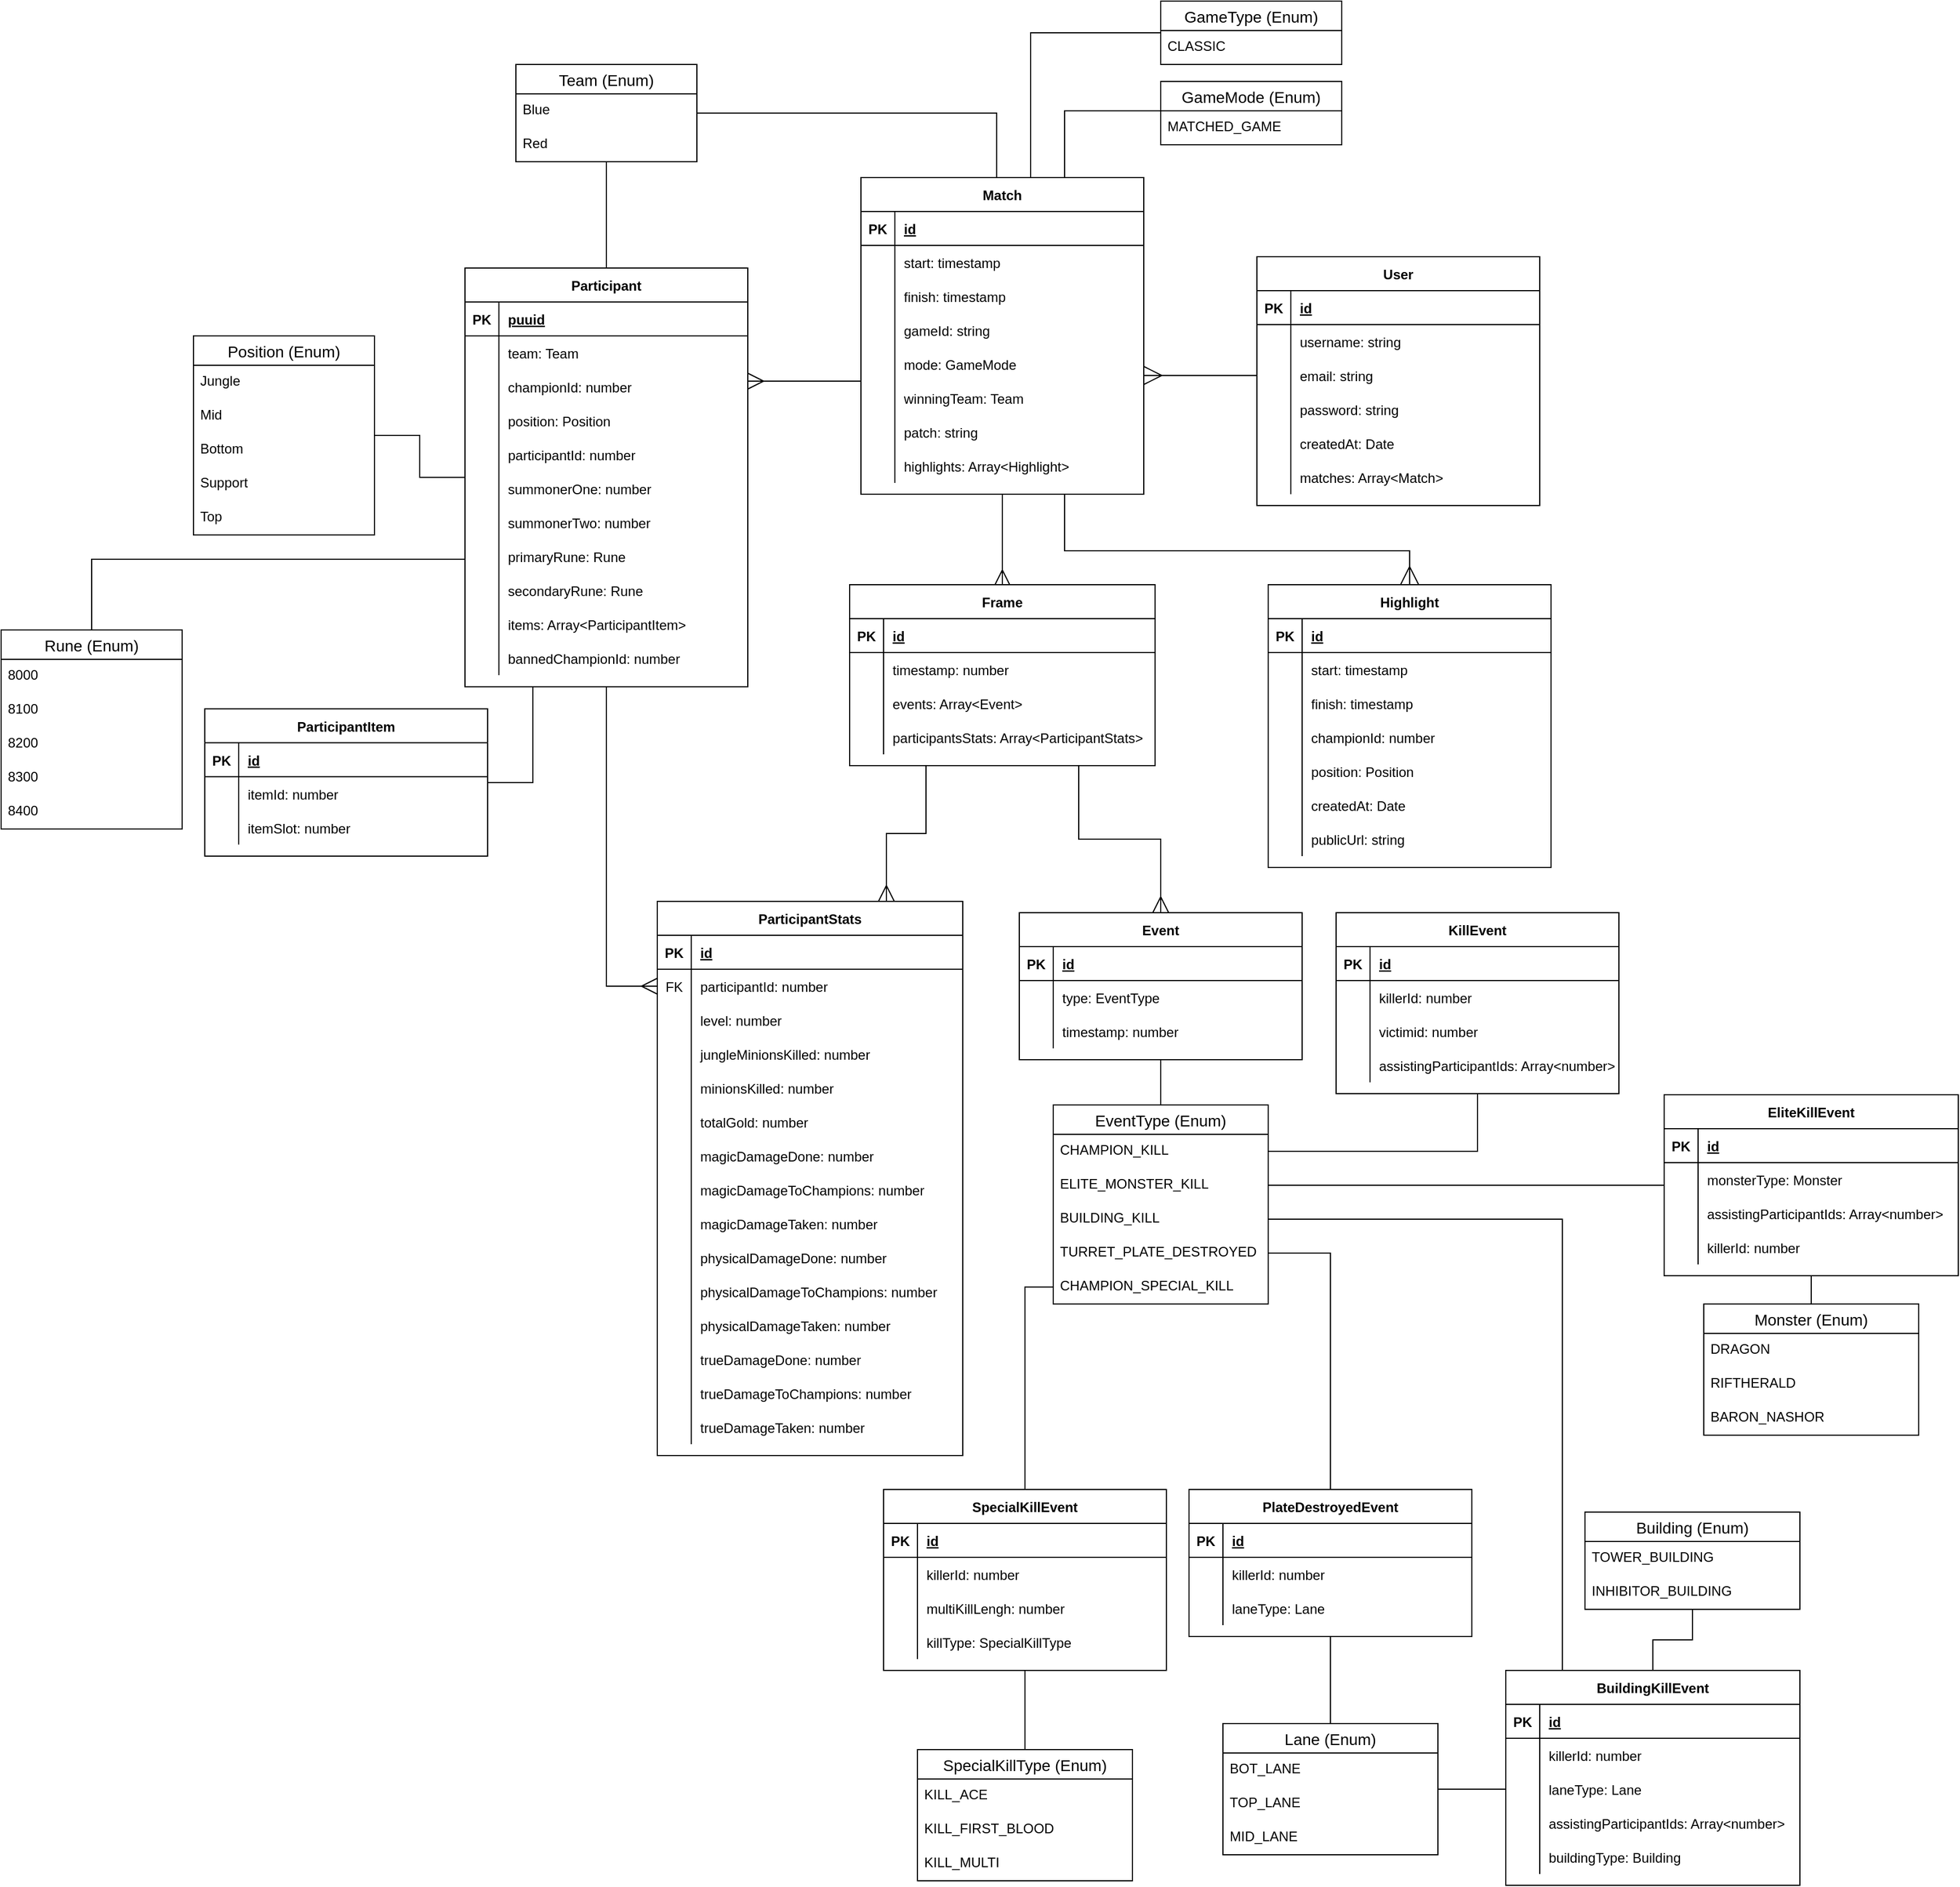 <mxfile version="13.9.9" type="device"><diagram id="R2lEEEUBdFMjLlhIrx00" name="Page-1"><mxGraphModel dx="3694" dy="2728" grid="1" gridSize="10" guides="1" tooltips="1" connect="1" arrows="1" fold="1" page="1" pageScale="1" pageWidth="850" pageHeight="1100" math="0" shadow="0" extFonts="Permanent Marker^https://fonts.googleapis.com/css?family=Permanent+Marker"><root><mxCell id="0"/><mxCell id="1" parent="0"/><mxCell id="C-vyLk0tnHw3VtMMgP7b-13" value="User" style="shape=table;startSize=30;container=1;collapsible=1;childLayout=tableLayout;fixedRows=1;rowLines=0;fontStyle=1;align=center;resizeLast=1;" parent="1" vertex="1"><mxGeometry x="430" y="20" width="250" height="220" as="geometry"/></mxCell><mxCell id="C-vyLk0tnHw3VtMMgP7b-14" value="" style="shape=partialRectangle;collapsible=0;dropTarget=0;pointerEvents=0;fillColor=none;points=[[0,0.5],[1,0.5]];portConstraint=eastwest;top=0;left=0;right=0;bottom=1;" parent="C-vyLk0tnHw3VtMMgP7b-13" vertex="1"><mxGeometry y="30" width="250" height="30" as="geometry"/></mxCell><mxCell id="C-vyLk0tnHw3VtMMgP7b-15" value="PK" style="shape=partialRectangle;overflow=hidden;connectable=0;fillColor=none;top=0;left=0;bottom=0;right=0;fontStyle=1;" parent="C-vyLk0tnHw3VtMMgP7b-14" vertex="1"><mxGeometry width="30" height="30" as="geometry"/></mxCell><mxCell id="C-vyLk0tnHw3VtMMgP7b-16" value="id" style="shape=partialRectangle;overflow=hidden;connectable=0;fillColor=none;top=0;left=0;bottom=0;right=0;align=left;spacingLeft=6;fontStyle=5;" parent="C-vyLk0tnHw3VtMMgP7b-14" vertex="1"><mxGeometry x="30" width="220" height="30" as="geometry"/></mxCell><mxCell id="25R6kdJTBKWwyqSVr_3r-154" value="" style="shape=partialRectangle;collapsible=0;dropTarget=0;pointerEvents=0;fillColor=none;points=[[0,0.5],[1,0.5]];portConstraint=eastwest;top=0;left=0;right=0;bottom=0;" parent="C-vyLk0tnHw3VtMMgP7b-13" vertex="1"><mxGeometry y="60" width="250" height="30" as="geometry"/></mxCell><mxCell id="25R6kdJTBKWwyqSVr_3r-155" value="" style="shape=partialRectangle;overflow=hidden;connectable=0;fillColor=none;top=0;left=0;bottom=0;right=0;" parent="25R6kdJTBKWwyqSVr_3r-154" vertex="1"><mxGeometry width="30" height="30" as="geometry"/></mxCell><mxCell id="25R6kdJTBKWwyqSVr_3r-156" value="username: string" style="shape=partialRectangle;overflow=hidden;connectable=0;fillColor=none;top=0;left=0;bottom=0;right=0;align=left;spacingLeft=6;" parent="25R6kdJTBKWwyqSVr_3r-154" vertex="1"><mxGeometry x="30" width="220" height="30" as="geometry"/></mxCell><mxCell id="C-vyLk0tnHw3VtMMgP7b-17" value="" style="shape=partialRectangle;collapsible=0;dropTarget=0;pointerEvents=0;fillColor=none;points=[[0,0.5],[1,0.5]];portConstraint=eastwest;top=0;left=0;right=0;bottom=0;" parent="C-vyLk0tnHw3VtMMgP7b-13" vertex="1"><mxGeometry y="90" width="250" height="30" as="geometry"/></mxCell><mxCell id="C-vyLk0tnHw3VtMMgP7b-18" value="" style="shape=partialRectangle;overflow=hidden;connectable=0;fillColor=none;top=0;left=0;bottom=0;right=0;" parent="C-vyLk0tnHw3VtMMgP7b-17" vertex="1"><mxGeometry width="30" height="30" as="geometry"/></mxCell><mxCell id="C-vyLk0tnHw3VtMMgP7b-19" value="email: string" style="shape=partialRectangle;overflow=hidden;connectable=0;fillColor=none;top=0;left=0;bottom=0;right=0;align=left;spacingLeft=6;" parent="C-vyLk0tnHw3VtMMgP7b-17" vertex="1"><mxGeometry x="30" width="220" height="30" as="geometry"/></mxCell><mxCell id="C-vyLk0tnHw3VtMMgP7b-20" value="" style="shape=partialRectangle;collapsible=0;dropTarget=0;pointerEvents=0;fillColor=none;points=[[0,0.5],[1,0.5]];portConstraint=eastwest;top=0;left=0;right=0;bottom=0;" parent="C-vyLk0tnHw3VtMMgP7b-13" vertex="1"><mxGeometry y="120" width="250" height="30" as="geometry"/></mxCell><mxCell id="C-vyLk0tnHw3VtMMgP7b-21" value="" style="shape=partialRectangle;overflow=hidden;connectable=0;fillColor=none;top=0;left=0;bottom=0;right=0;" parent="C-vyLk0tnHw3VtMMgP7b-20" vertex="1"><mxGeometry width="30" height="30" as="geometry"/></mxCell><mxCell id="C-vyLk0tnHw3VtMMgP7b-22" value="password: string" style="shape=partialRectangle;overflow=hidden;connectable=0;fillColor=none;top=0;left=0;bottom=0;right=0;align=left;spacingLeft=6;" parent="C-vyLk0tnHw3VtMMgP7b-20" vertex="1"><mxGeometry x="30" width="220" height="30" as="geometry"/></mxCell><mxCell id="25R6kdJTBKWwyqSVr_3r-157" value="" style="shape=partialRectangle;collapsible=0;dropTarget=0;pointerEvents=0;fillColor=none;points=[[0,0.5],[1,0.5]];portConstraint=eastwest;top=0;left=0;right=0;bottom=0;" parent="C-vyLk0tnHw3VtMMgP7b-13" vertex="1"><mxGeometry y="150" width="250" height="30" as="geometry"/></mxCell><mxCell id="25R6kdJTBKWwyqSVr_3r-158" value="" style="shape=partialRectangle;overflow=hidden;connectable=0;fillColor=none;top=0;left=0;bottom=0;right=0;" parent="25R6kdJTBKWwyqSVr_3r-157" vertex="1"><mxGeometry width="30" height="30" as="geometry"/></mxCell><mxCell id="25R6kdJTBKWwyqSVr_3r-159" value="createdAt: Date" style="shape=partialRectangle;overflow=hidden;connectable=0;fillColor=none;top=0;left=0;bottom=0;right=0;align=left;spacingLeft=6;" parent="25R6kdJTBKWwyqSVr_3r-157" vertex="1"><mxGeometry x="30" width="220" height="30" as="geometry"/></mxCell><mxCell id="25R6kdJTBKWwyqSVr_3r-173" value="" style="shape=partialRectangle;collapsible=0;dropTarget=0;pointerEvents=0;fillColor=none;points=[[0,0.5],[1,0.5]];portConstraint=eastwest;top=0;left=0;right=0;bottom=0;" parent="C-vyLk0tnHw3VtMMgP7b-13" vertex="1"><mxGeometry y="180" width="250" height="30" as="geometry"/></mxCell><mxCell id="25R6kdJTBKWwyqSVr_3r-174" value="" style="shape=partialRectangle;overflow=hidden;connectable=0;fillColor=none;top=0;left=0;bottom=0;right=0;" parent="25R6kdJTBKWwyqSVr_3r-173" vertex="1"><mxGeometry width="30" height="30" as="geometry"/></mxCell><mxCell id="25R6kdJTBKWwyqSVr_3r-175" value="matches: Array&lt;Match&gt;" style="shape=partialRectangle;overflow=hidden;connectable=0;fillColor=none;top=0;left=0;bottom=0;right=0;align=left;spacingLeft=6;" parent="25R6kdJTBKWwyqSVr_3r-173" vertex="1"><mxGeometry x="30" width="220" height="30" as="geometry"/></mxCell><mxCell id="25R6kdJTBKWwyqSVr_3r-26" style="edgeStyle=elbowEdgeStyle;rounded=0;orthogonalLoop=1;jettySize=auto;elbow=vertical;html=1;endArrow=ERmany;endFill=0;endSize=12;startSize=12;" parent="1" source="C-vyLk0tnHw3VtMMgP7b-23" edge="1"><mxGeometry relative="1" as="geometry"><mxPoint x="205" y="211" as="sourcePoint"/><mxPoint x="205" y="311" as="targetPoint"/></mxGeometry></mxCell><mxCell id="25R6kdJTBKWwyqSVr_3r-177" style="edgeStyle=elbowEdgeStyle;rounded=0;orthogonalLoop=1;jettySize=auto;elbow=vertical;html=1;startArrow=ERmany;startFill=0;startSize=14;endArrow=none;endFill=0;endSize=12;" parent="1" source="C-vyLk0tnHw3VtMMgP7b-23" target="C-vyLk0tnHw3VtMMgP7b-13" edge="1"><mxGeometry relative="1" as="geometry"/></mxCell><mxCell id="C-vyLk0tnHw3VtMMgP7b-23" value="Match" style="shape=table;startSize=30;container=1;collapsible=1;childLayout=tableLayout;fixedRows=1;rowLines=0;fontStyle=1;align=center;resizeLast=1;" parent="1" vertex="1"><mxGeometry x="80" y="-50" width="250" height="280" as="geometry"/></mxCell><mxCell id="C-vyLk0tnHw3VtMMgP7b-24" value="" style="shape=partialRectangle;collapsible=0;dropTarget=0;pointerEvents=0;fillColor=none;points=[[0,0.5],[1,0.5]];portConstraint=eastwest;top=0;left=0;right=0;bottom=1;" parent="C-vyLk0tnHw3VtMMgP7b-23" vertex="1"><mxGeometry y="30" width="250" height="30" as="geometry"/></mxCell><mxCell id="C-vyLk0tnHw3VtMMgP7b-25" value="PK" style="shape=partialRectangle;overflow=hidden;connectable=0;fillColor=none;top=0;left=0;bottom=0;right=0;fontStyle=1;" parent="C-vyLk0tnHw3VtMMgP7b-24" vertex="1"><mxGeometry width="30" height="30" as="geometry"><mxRectangle width="30" height="30" as="alternateBounds"/></mxGeometry></mxCell><mxCell id="C-vyLk0tnHw3VtMMgP7b-26" value="id" style="shape=partialRectangle;overflow=hidden;connectable=0;fillColor=none;top=0;left=0;bottom=0;right=0;align=left;spacingLeft=6;fontStyle=5;" parent="C-vyLk0tnHw3VtMMgP7b-24" vertex="1"><mxGeometry x="30" width="220" height="30" as="geometry"><mxRectangle width="220" height="30" as="alternateBounds"/></mxGeometry></mxCell><mxCell id="C-vyLk0tnHw3VtMMgP7b-27" value="" style="shape=partialRectangle;collapsible=0;dropTarget=0;pointerEvents=0;fillColor=none;points=[[0,0.5],[1,0.5]];portConstraint=eastwest;top=0;left=0;right=0;bottom=0;" parent="C-vyLk0tnHw3VtMMgP7b-23" vertex="1"><mxGeometry y="60" width="250" height="30" as="geometry"/></mxCell><mxCell id="C-vyLk0tnHw3VtMMgP7b-28" value="" style="shape=partialRectangle;overflow=hidden;connectable=0;fillColor=none;top=0;left=0;bottom=0;right=0;" parent="C-vyLk0tnHw3VtMMgP7b-27" vertex="1"><mxGeometry width="30" height="30" as="geometry"><mxRectangle width="30" height="30" as="alternateBounds"/></mxGeometry></mxCell><mxCell id="C-vyLk0tnHw3VtMMgP7b-29" value="start: timestamp" style="shape=partialRectangle;overflow=hidden;connectable=0;fillColor=none;top=0;left=0;bottom=0;right=0;align=left;spacingLeft=6;" parent="C-vyLk0tnHw3VtMMgP7b-27" vertex="1"><mxGeometry x="30" width="220" height="30" as="geometry"><mxRectangle width="220" height="30" as="alternateBounds"/></mxGeometry></mxCell><mxCell id="25R6kdJTBKWwyqSVr_3r-27" value="" style="shape=partialRectangle;collapsible=0;dropTarget=0;pointerEvents=0;fillColor=none;points=[[0,0.5],[1,0.5]];portConstraint=eastwest;top=0;left=0;right=0;bottom=0;" parent="C-vyLk0tnHw3VtMMgP7b-23" vertex="1"><mxGeometry y="90" width="250" height="30" as="geometry"/></mxCell><mxCell id="25R6kdJTBKWwyqSVr_3r-28" value="" style="shape=partialRectangle;overflow=hidden;connectable=0;fillColor=none;top=0;left=0;bottom=0;right=0;" parent="25R6kdJTBKWwyqSVr_3r-27" vertex="1"><mxGeometry width="30" height="30" as="geometry"><mxRectangle width="30" height="30" as="alternateBounds"/></mxGeometry></mxCell><mxCell id="25R6kdJTBKWwyqSVr_3r-29" value="finish: timestamp " style="shape=partialRectangle;overflow=hidden;connectable=0;fillColor=none;top=0;left=0;bottom=0;right=0;align=left;spacingLeft=6;" parent="25R6kdJTBKWwyqSVr_3r-27" vertex="1"><mxGeometry x="30" width="220" height="30" as="geometry"><mxRectangle width="220" height="30" as="alternateBounds"/></mxGeometry></mxCell><mxCell id="25R6kdJTBKWwyqSVr_3r-30" value="" style="shape=partialRectangle;collapsible=0;dropTarget=0;pointerEvents=0;fillColor=none;points=[[0,0.5],[1,0.5]];portConstraint=eastwest;top=0;left=0;right=0;bottom=0;" parent="C-vyLk0tnHw3VtMMgP7b-23" vertex="1"><mxGeometry y="120" width="250" height="30" as="geometry"/></mxCell><mxCell id="25R6kdJTBKWwyqSVr_3r-31" value="" style="shape=partialRectangle;overflow=hidden;connectable=0;fillColor=none;top=0;left=0;bottom=0;right=0;" parent="25R6kdJTBKWwyqSVr_3r-30" vertex="1"><mxGeometry width="30" height="30" as="geometry"><mxRectangle width="30" height="30" as="alternateBounds"/></mxGeometry></mxCell><mxCell id="25R6kdJTBKWwyqSVr_3r-32" value="gameId: string" style="shape=partialRectangle;overflow=hidden;connectable=0;fillColor=none;top=0;left=0;bottom=0;right=0;align=left;spacingLeft=6;" parent="25R6kdJTBKWwyqSVr_3r-30" vertex="1"><mxGeometry x="30" width="220" height="30" as="geometry"><mxRectangle width="220" height="30" as="alternateBounds"/></mxGeometry></mxCell><mxCell id="25R6kdJTBKWwyqSVr_3r-47" value="" style="shape=partialRectangle;collapsible=0;dropTarget=0;pointerEvents=0;fillColor=none;points=[[0,0.5],[1,0.5]];portConstraint=eastwest;top=0;left=0;right=0;bottom=0;" parent="C-vyLk0tnHw3VtMMgP7b-23" vertex="1"><mxGeometry y="150" width="250" height="30" as="geometry"/></mxCell><mxCell id="25R6kdJTBKWwyqSVr_3r-48" value="" style="shape=partialRectangle;overflow=hidden;connectable=0;fillColor=none;top=0;left=0;bottom=0;right=0;" parent="25R6kdJTBKWwyqSVr_3r-47" vertex="1"><mxGeometry width="30" height="30" as="geometry"><mxRectangle width="30" height="30" as="alternateBounds"/></mxGeometry></mxCell><mxCell id="25R6kdJTBKWwyqSVr_3r-49" value="mode: GameMode" style="shape=partialRectangle;overflow=hidden;connectable=0;fillColor=none;top=0;left=0;bottom=0;right=0;align=left;spacingLeft=6;" parent="25R6kdJTBKWwyqSVr_3r-47" vertex="1"><mxGeometry x="30" width="220" height="30" as="geometry"><mxRectangle width="220" height="30" as="alternateBounds"/></mxGeometry></mxCell><mxCell id="25R6kdJTBKWwyqSVr_3r-90" value="" style="shape=partialRectangle;collapsible=0;dropTarget=0;pointerEvents=0;fillColor=none;points=[[0,0.5],[1,0.5]];portConstraint=eastwest;top=0;left=0;right=0;bottom=0;" parent="C-vyLk0tnHw3VtMMgP7b-23" vertex="1"><mxGeometry y="180" width="250" height="30" as="geometry"/></mxCell><mxCell id="25R6kdJTBKWwyqSVr_3r-91" value="" style="shape=partialRectangle;overflow=hidden;connectable=0;fillColor=none;top=0;left=0;bottom=0;right=0;" parent="25R6kdJTBKWwyqSVr_3r-90" vertex="1"><mxGeometry width="30" height="30" as="geometry"><mxRectangle width="30" height="30" as="alternateBounds"/></mxGeometry></mxCell><mxCell id="25R6kdJTBKWwyqSVr_3r-92" value="winningTeam: Team" style="shape=partialRectangle;overflow=hidden;connectable=0;fillColor=none;top=0;left=0;bottom=0;right=0;align=left;spacingLeft=6;" parent="25R6kdJTBKWwyqSVr_3r-90" vertex="1"><mxGeometry x="30" width="220" height="30" as="geometry"><mxRectangle width="220" height="30" as="alternateBounds"/></mxGeometry></mxCell><mxCell id="25R6kdJTBKWwyqSVr_3r-151" value="" style="shape=partialRectangle;collapsible=0;dropTarget=0;pointerEvents=0;fillColor=none;points=[[0,0.5],[1,0.5]];portConstraint=eastwest;top=0;left=0;right=0;bottom=0;" parent="C-vyLk0tnHw3VtMMgP7b-23" vertex="1"><mxGeometry y="210" width="250" height="30" as="geometry"/></mxCell><mxCell id="25R6kdJTBKWwyqSVr_3r-152" value="" style="shape=partialRectangle;overflow=hidden;connectable=0;fillColor=none;top=0;left=0;bottom=0;right=0;" parent="25R6kdJTBKWwyqSVr_3r-151" vertex="1"><mxGeometry width="30" height="30" as="geometry"><mxRectangle width="30" height="30" as="alternateBounds"/></mxGeometry></mxCell><mxCell id="25R6kdJTBKWwyqSVr_3r-153" value="patch: string" style="shape=partialRectangle;overflow=hidden;connectable=0;fillColor=none;top=0;left=0;bottom=0;right=0;align=left;spacingLeft=6;" parent="25R6kdJTBKWwyqSVr_3r-151" vertex="1"><mxGeometry x="30" width="220" height="30" as="geometry"><mxRectangle width="220" height="30" as="alternateBounds"/></mxGeometry></mxCell><mxCell id="25R6kdJTBKWwyqSVr_3r-196" value="" style="shape=partialRectangle;collapsible=0;dropTarget=0;pointerEvents=0;fillColor=none;points=[[0,0.5],[1,0.5]];portConstraint=eastwest;top=0;left=0;right=0;bottom=0;" parent="C-vyLk0tnHw3VtMMgP7b-23" vertex="1"><mxGeometry y="240" width="250" height="30" as="geometry"/></mxCell><mxCell id="25R6kdJTBKWwyqSVr_3r-197" value="" style="shape=partialRectangle;overflow=hidden;connectable=0;fillColor=none;top=0;left=0;bottom=0;right=0;" parent="25R6kdJTBKWwyqSVr_3r-196" vertex="1"><mxGeometry width="30" height="30" as="geometry"><mxRectangle width="30" height="30" as="alternateBounds"/></mxGeometry></mxCell><mxCell id="25R6kdJTBKWwyqSVr_3r-198" value="highlights: Array&lt;Highlight&gt;" style="shape=partialRectangle;overflow=hidden;connectable=0;fillColor=none;top=0;left=0;bottom=0;right=0;align=left;spacingLeft=6;" parent="25R6kdJTBKWwyqSVr_3r-196" vertex="1"><mxGeometry x="30" width="220" height="30" as="geometry"><mxRectangle width="220" height="30" as="alternateBounds"/></mxGeometry></mxCell><mxCell id="25R6kdJTBKWwyqSVr_3r-23" style="edgeStyle=elbowEdgeStyle;orthogonalLoop=1;jettySize=auto;elbow=vertical;html=1;rounded=0;endSize=12;startSize=12;endArrow=ERmany;endFill=0;entryX=0.75;entryY=0;entryDx=0;entryDy=0;exitX=0.25;exitY=1;exitDx=0;exitDy=0;" parent="1" source="25R6kdJTBKWwyqSVr_3r-1" target="25R6kdJTBKWwyqSVr_3r-15" edge="1"><mxGeometry relative="1" as="geometry"/></mxCell><mxCell id="25R6kdJTBKWwyqSVr_3r-1" value="Frame" style="shape=table;startSize=30;container=1;collapsible=1;childLayout=tableLayout;fixedRows=1;rowLines=0;fontStyle=1;align=center;resizeLast=1;" parent="1" vertex="1"><mxGeometry x="70" y="310" width="270" height="160" as="geometry"/></mxCell><mxCell id="25R6kdJTBKWwyqSVr_3r-2" value="" style="shape=partialRectangle;collapsible=0;dropTarget=0;pointerEvents=0;fillColor=none;points=[[0,0.5],[1,0.5]];portConstraint=eastwest;top=0;left=0;right=0;bottom=1;" parent="25R6kdJTBKWwyqSVr_3r-1" vertex="1"><mxGeometry y="30" width="270" height="30" as="geometry"/></mxCell><mxCell id="25R6kdJTBKWwyqSVr_3r-3" value="PK" style="shape=partialRectangle;overflow=hidden;connectable=0;fillColor=none;top=0;left=0;bottom=0;right=0;fontStyle=1;" parent="25R6kdJTBKWwyqSVr_3r-2" vertex="1"><mxGeometry width="30" height="30" as="geometry"/></mxCell><mxCell id="25R6kdJTBKWwyqSVr_3r-4" value="id" style="shape=partialRectangle;overflow=hidden;connectable=0;fillColor=none;top=0;left=0;bottom=0;right=0;align=left;spacingLeft=6;fontStyle=5;" parent="25R6kdJTBKWwyqSVr_3r-2" vertex="1"><mxGeometry x="30" width="240" height="30" as="geometry"/></mxCell><mxCell id="25R6kdJTBKWwyqSVr_3r-5" value="" style="shape=partialRectangle;collapsible=0;dropTarget=0;pointerEvents=0;fillColor=none;points=[[0,0.5],[1,0.5]];portConstraint=eastwest;top=0;left=0;right=0;bottom=0;" parent="25R6kdJTBKWwyqSVr_3r-1" vertex="1"><mxGeometry y="60" width="270" height="30" as="geometry"/></mxCell><mxCell id="25R6kdJTBKWwyqSVr_3r-6" value="" style="shape=partialRectangle;overflow=hidden;connectable=0;fillColor=none;top=0;left=0;bottom=0;right=0;" parent="25R6kdJTBKWwyqSVr_3r-5" vertex="1"><mxGeometry width="30" height="30" as="geometry"/></mxCell><mxCell id="25R6kdJTBKWwyqSVr_3r-7" value="timestamp: number" style="shape=partialRectangle;overflow=hidden;connectable=0;fillColor=none;top=0;left=0;bottom=0;right=0;align=left;spacingLeft=6;" parent="25R6kdJTBKWwyqSVr_3r-5" vertex="1"><mxGeometry x="30" width="240" height="30" as="geometry"/></mxCell><mxCell id="25R6kdJTBKWwyqSVr_3r-135" value="" style="shape=partialRectangle;collapsible=0;dropTarget=0;pointerEvents=0;fillColor=none;points=[[0,0.5],[1,0.5]];portConstraint=eastwest;top=0;left=0;right=0;bottom=0;" parent="25R6kdJTBKWwyqSVr_3r-1" vertex="1"><mxGeometry y="90" width="270" height="30" as="geometry"/></mxCell><mxCell id="25R6kdJTBKWwyqSVr_3r-136" value="" style="shape=partialRectangle;overflow=hidden;connectable=0;fillColor=none;top=0;left=0;bottom=0;right=0;" parent="25R6kdJTBKWwyqSVr_3r-135" vertex="1"><mxGeometry width="30" height="30" as="geometry"/></mxCell><mxCell id="25R6kdJTBKWwyqSVr_3r-137" value="events: Array&lt;Event&gt;" style="shape=partialRectangle;overflow=hidden;connectable=0;fillColor=none;top=0;left=0;bottom=0;right=0;align=left;spacingLeft=6;" parent="25R6kdJTBKWwyqSVr_3r-135" vertex="1"><mxGeometry x="30" width="240" height="30" as="geometry"/></mxCell><mxCell id="25R6kdJTBKWwyqSVr_3r-140" value="" style="shape=partialRectangle;collapsible=0;dropTarget=0;pointerEvents=0;fillColor=none;points=[[0,0.5],[1,0.5]];portConstraint=eastwest;top=0;left=0;right=0;bottom=0;" parent="25R6kdJTBKWwyqSVr_3r-1" vertex="1"><mxGeometry y="120" width="270" height="30" as="geometry"/></mxCell><mxCell id="25R6kdJTBKWwyqSVr_3r-141" value="" style="shape=partialRectangle;overflow=hidden;connectable=0;fillColor=none;top=0;left=0;bottom=0;right=0;" parent="25R6kdJTBKWwyqSVr_3r-140" vertex="1"><mxGeometry width="30" height="30" as="geometry"/></mxCell><mxCell id="25R6kdJTBKWwyqSVr_3r-142" value="participantsStats: Array&lt;ParticipantStats&gt;" style="shape=partialRectangle;overflow=hidden;connectable=0;fillColor=none;top=0;left=0;bottom=0;right=0;align=left;spacingLeft=6;" parent="25R6kdJTBKWwyqSVr_3r-140" vertex="1"><mxGeometry x="30" width="240" height="30" as="geometry"/></mxCell><mxCell id="25R6kdJTBKWwyqSVr_3r-8" value="Event" style="shape=table;startSize=30;container=1;collapsible=1;childLayout=tableLayout;fixedRows=1;rowLines=0;fontStyle=1;align=center;resizeLast=1;" parent="1" vertex="1"><mxGeometry x="220" y="600" width="250" height="130" as="geometry"/></mxCell><mxCell id="25R6kdJTBKWwyqSVr_3r-9" value="" style="shape=partialRectangle;collapsible=0;dropTarget=0;pointerEvents=0;fillColor=none;points=[[0,0.5],[1,0.5]];portConstraint=eastwest;top=0;left=0;right=0;bottom=1;" parent="25R6kdJTBKWwyqSVr_3r-8" vertex="1"><mxGeometry y="30" width="250" height="30" as="geometry"/></mxCell><mxCell id="25R6kdJTBKWwyqSVr_3r-10" value="PK" style="shape=partialRectangle;overflow=hidden;connectable=0;fillColor=none;top=0;left=0;bottom=0;right=0;fontStyle=1;" parent="25R6kdJTBKWwyqSVr_3r-9" vertex="1"><mxGeometry width="30" height="30" as="geometry"/></mxCell><mxCell id="25R6kdJTBKWwyqSVr_3r-11" value="id" style="shape=partialRectangle;overflow=hidden;connectable=0;fillColor=none;top=0;left=0;bottom=0;right=0;align=left;spacingLeft=6;fontStyle=5;" parent="25R6kdJTBKWwyqSVr_3r-9" vertex="1"><mxGeometry x="30" width="220" height="30" as="geometry"/></mxCell><mxCell id="25R6kdJTBKWwyqSVr_3r-12" value="" style="shape=partialRectangle;collapsible=0;dropTarget=0;pointerEvents=0;fillColor=none;points=[[0,0.5],[1,0.5]];portConstraint=eastwest;top=0;left=0;right=0;bottom=0;" parent="25R6kdJTBKWwyqSVr_3r-8" vertex="1"><mxGeometry y="60" width="250" height="30" as="geometry"/></mxCell><mxCell id="25R6kdJTBKWwyqSVr_3r-13" value="" style="shape=partialRectangle;overflow=hidden;connectable=0;fillColor=none;top=0;left=0;bottom=0;right=0;" parent="25R6kdJTBKWwyqSVr_3r-12" vertex="1"><mxGeometry width="30" height="30" as="geometry"/></mxCell><mxCell id="25R6kdJTBKWwyqSVr_3r-14" value="type: EventType" style="shape=partialRectangle;overflow=hidden;connectable=0;fillColor=none;top=0;left=0;bottom=0;right=0;align=left;spacingLeft=6;" parent="25R6kdJTBKWwyqSVr_3r-12" vertex="1"><mxGeometry x="30" width="220" height="30" as="geometry"/></mxCell><mxCell id="25R6kdJTBKWwyqSVr_3r-160" value="" style="shape=partialRectangle;collapsible=0;dropTarget=0;pointerEvents=0;fillColor=none;points=[[0,0.5],[1,0.5]];portConstraint=eastwest;top=0;left=0;right=0;bottom=0;" parent="25R6kdJTBKWwyqSVr_3r-8" vertex="1"><mxGeometry y="90" width="250" height="30" as="geometry"/></mxCell><mxCell id="25R6kdJTBKWwyqSVr_3r-161" value="" style="shape=partialRectangle;overflow=hidden;connectable=0;fillColor=none;top=0;left=0;bottom=0;right=0;" parent="25R6kdJTBKWwyqSVr_3r-160" vertex="1"><mxGeometry width="30" height="30" as="geometry"/></mxCell><mxCell id="25R6kdJTBKWwyqSVr_3r-162" value="timestamp: number" style="shape=partialRectangle;overflow=hidden;connectable=0;fillColor=none;top=0;left=0;bottom=0;right=0;align=left;spacingLeft=6;" parent="25R6kdJTBKWwyqSVr_3r-160" vertex="1"><mxGeometry x="30" width="220" height="30" as="geometry"/></mxCell><mxCell id="25R6kdJTBKWwyqSVr_3r-15" value="ParticipantStats" style="shape=table;startSize=30;container=1;collapsible=1;childLayout=tableLayout;fixedRows=1;rowLines=0;fontStyle=1;align=center;resizeLast=1;" parent="1" vertex="1"><mxGeometry x="-100" y="590" width="270" height="490.0" as="geometry"/></mxCell><mxCell id="25R6kdJTBKWwyqSVr_3r-16" value="" style="shape=partialRectangle;collapsible=0;dropTarget=0;pointerEvents=0;fillColor=none;points=[[0,0.5],[1,0.5]];portConstraint=eastwest;top=0;left=0;right=0;bottom=1;" parent="25R6kdJTBKWwyqSVr_3r-15" vertex="1"><mxGeometry y="30" width="270" height="30" as="geometry"/></mxCell><mxCell id="25R6kdJTBKWwyqSVr_3r-17" value="PK" style="shape=partialRectangle;overflow=hidden;connectable=0;fillColor=none;top=0;left=0;bottom=0;right=0;fontStyle=1;" parent="25R6kdJTBKWwyqSVr_3r-16" vertex="1"><mxGeometry width="30" height="30" as="geometry"/></mxCell><mxCell id="25R6kdJTBKWwyqSVr_3r-18" value="id" style="shape=partialRectangle;overflow=hidden;connectable=0;fillColor=none;top=0;left=0;bottom=0;right=0;align=left;spacingLeft=6;fontStyle=5;" parent="25R6kdJTBKWwyqSVr_3r-16" vertex="1"><mxGeometry x="30" width="240" height="30" as="geometry"/></mxCell><mxCell id="25R6kdJTBKWwyqSVr_3r-19" value="" style="shape=partialRectangle;collapsible=0;dropTarget=0;pointerEvents=0;fillColor=none;points=[[0,0.5],[1,0.5]];portConstraint=eastwest;top=0;left=0;right=0;bottom=0;" parent="25R6kdJTBKWwyqSVr_3r-15" vertex="1"><mxGeometry y="60" width="270" height="30" as="geometry"/></mxCell><mxCell id="25R6kdJTBKWwyqSVr_3r-20" value="FK" style="shape=partialRectangle;overflow=hidden;connectable=0;fillColor=none;top=0;left=0;bottom=0;right=0;" parent="25R6kdJTBKWwyqSVr_3r-19" vertex="1"><mxGeometry width="30" height="30" as="geometry"/></mxCell><mxCell id="25R6kdJTBKWwyqSVr_3r-21" value="participantId: number" style="shape=partialRectangle;overflow=hidden;connectable=0;fillColor=none;top=0;left=0;bottom=0;right=0;align=left;spacingLeft=6;" parent="25R6kdJTBKWwyqSVr_3r-19" vertex="1"><mxGeometry x="30" width="240" height="30" as="geometry"/></mxCell><mxCell id="25R6kdJTBKWwyqSVr_3r-126" value="" style="shape=partialRectangle;collapsible=0;dropTarget=0;pointerEvents=0;fillColor=none;points=[[0,0.5],[1,0.5]];portConstraint=eastwest;top=0;left=0;right=0;bottom=0;" parent="25R6kdJTBKWwyqSVr_3r-15" vertex="1"><mxGeometry y="90" width="270" height="30" as="geometry"/></mxCell><mxCell id="25R6kdJTBKWwyqSVr_3r-127" value="" style="shape=partialRectangle;overflow=hidden;connectable=0;fillColor=none;top=0;left=0;bottom=0;right=0;" parent="25R6kdJTBKWwyqSVr_3r-126" vertex="1"><mxGeometry width="30" height="30" as="geometry"/></mxCell><mxCell id="25R6kdJTBKWwyqSVr_3r-128" value="level: number" style="shape=partialRectangle;overflow=hidden;connectable=0;fillColor=none;top=0;left=0;bottom=0;right=0;align=left;spacingLeft=6;" parent="25R6kdJTBKWwyqSVr_3r-126" vertex="1"><mxGeometry x="30" width="240" height="30" as="geometry"/></mxCell><mxCell id="9E6VwBjYQDgvsbZknkiz-1" value="" style="shape=partialRectangle;collapsible=0;dropTarget=0;pointerEvents=0;fillColor=none;points=[[0,0.5],[1,0.5]];portConstraint=eastwest;top=0;left=0;right=0;bottom=0;" vertex="1" parent="25R6kdJTBKWwyqSVr_3r-15"><mxGeometry y="120" width="270" height="30" as="geometry"/></mxCell><mxCell id="9E6VwBjYQDgvsbZknkiz-2" value="" style="shape=partialRectangle;overflow=hidden;connectable=0;fillColor=none;top=0;left=0;bottom=0;right=0;" vertex="1" parent="9E6VwBjYQDgvsbZknkiz-1"><mxGeometry width="30" height="30" as="geometry"/></mxCell><mxCell id="9E6VwBjYQDgvsbZknkiz-3" value="jungleMinionsKilled: number" style="shape=partialRectangle;overflow=hidden;connectable=0;fillColor=none;top=0;left=0;bottom=0;right=0;align=left;spacingLeft=6;" vertex="1" parent="9E6VwBjYQDgvsbZknkiz-1"><mxGeometry x="30" width="240" height="30" as="geometry"/></mxCell><mxCell id="9E6VwBjYQDgvsbZknkiz-4" value="" style="shape=partialRectangle;collapsible=0;dropTarget=0;pointerEvents=0;fillColor=none;points=[[0,0.5],[1,0.5]];portConstraint=eastwest;top=0;left=0;right=0;bottom=0;" vertex="1" parent="25R6kdJTBKWwyqSVr_3r-15"><mxGeometry y="150" width="270" height="30" as="geometry"/></mxCell><mxCell id="9E6VwBjYQDgvsbZknkiz-5" value="" style="shape=partialRectangle;overflow=hidden;connectable=0;fillColor=none;top=0;left=0;bottom=0;right=0;" vertex="1" parent="9E6VwBjYQDgvsbZknkiz-4"><mxGeometry width="30" height="30" as="geometry"/></mxCell><mxCell id="9E6VwBjYQDgvsbZknkiz-6" value="minionsKilled: number" style="shape=partialRectangle;overflow=hidden;connectable=0;fillColor=none;top=0;left=0;bottom=0;right=0;align=left;spacingLeft=6;" vertex="1" parent="9E6VwBjYQDgvsbZknkiz-4"><mxGeometry x="30" width="240" height="30" as="geometry"/></mxCell><mxCell id="9E6VwBjYQDgvsbZknkiz-7" value="" style="shape=partialRectangle;collapsible=0;dropTarget=0;pointerEvents=0;fillColor=none;points=[[0,0.5],[1,0.5]];portConstraint=eastwest;top=0;left=0;right=0;bottom=0;" vertex="1" parent="25R6kdJTBKWwyqSVr_3r-15"><mxGeometry y="180" width="270" height="30" as="geometry"/></mxCell><mxCell id="9E6VwBjYQDgvsbZknkiz-8" value="" style="shape=partialRectangle;overflow=hidden;connectable=0;fillColor=none;top=0;left=0;bottom=0;right=0;" vertex="1" parent="9E6VwBjYQDgvsbZknkiz-7"><mxGeometry width="30" height="30" as="geometry"/></mxCell><mxCell id="9E6VwBjYQDgvsbZknkiz-9" value="totalGold: number" style="shape=partialRectangle;overflow=hidden;connectable=0;fillColor=none;top=0;left=0;bottom=0;right=0;align=left;spacingLeft=6;" vertex="1" parent="9E6VwBjYQDgvsbZknkiz-7"><mxGeometry x="30" width="240" height="30" as="geometry"/></mxCell><mxCell id="9E6VwBjYQDgvsbZknkiz-10" value="" style="shape=partialRectangle;collapsible=0;dropTarget=0;pointerEvents=0;fillColor=none;points=[[0,0.5],[1,0.5]];portConstraint=eastwest;top=0;left=0;right=0;bottom=0;" vertex="1" parent="25R6kdJTBKWwyqSVr_3r-15"><mxGeometry y="210" width="270" height="30" as="geometry"/></mxCell><mxCell id="9E6VwBjYQDgvsbZknkiz-11" value="" style="shape=partialRectangle;overflow=hidden;connectable=0;fillColor=none;top=0;left=0;bottom=0;right=0;" vertex="1" parent="9E6VwBjYQDgvsbZknkiz-10"><mxGeometry width="30" height="30" as="geometry"/></mxCell><mxCell id="9E6VwBjYQDgvsbZknkiz-12" value="magicDamageDone: number" style="shape=partialRectangle;overflow=hidden;connectable=0;fillColor=none;top=0;left=0;bottom=0;right=0;align=left;spacingLeft=6;" vertex="1" parent="9E6VwBjYQDgvsbZknkiz-10"><mxGeometry x="30" width="240" height="30" as="geometry"/></mxCell><mxCell id="9E6VwBjYQDgvsbZknkiz-13" value="" style="shape=partialRectangle;collapsible=0;dropTarget=0;pointerEvents=0;fillColor=none;points=[[0,0.5],[1,0.5]];portConstraint=eastwest;top=0;left=0;right=0;bottom=0;" vertex="1" parent="25R6kdJTBKWwyqSVr_3r-15"><mxGeometry y="240" width="270" height="30" as="geometry"/></mxCell><mxCell id="9E6VwBjYQDgvsbZknkiz-14" value="" style="shape=partialRectangle;overflow=hidden;connectable=0;fillColor=none;top=0;left=0;bottom=0;right=0;" vertex="1" parent="9E6VwBjYQDgvsbZknkiz-13"><mxGeometry width="30" height="30" as="geometry"/></mxCell><mxCell id="9E6VwBjYQDgvsbZknkiz-15" value="magicDamageToChampions: number" style="shape=partialRectangle;overflow=hidden;connectable=0;fillColor=none;top=0;left=0;bottom=0;right=0;align=left;spacingLeft=6;" vertex="1" parent="9E6VwBjYQDgvsbZknkiz-13"><mxGeometry x="30" width="240" height="30" as="geometry"/></mxCell><mxCell id="9E6VwBjYQDgvsbZknkiz-16" value="" style="shape=partialRectangle;collapsible=0;dropTarget=0;pointerEvents=0;fillColor=none;points=[[0,0.5],[1,0.5]];portConstraint=eastwest;top=0;left=0;right=0;bottom=0;" vertex="1" parent="25R6kdJTBKWwyqSVr_3r-15"><mxGeometry y="270" width="270" height="30" as="geometry"/></mxCell><mxCell id="9E6VwBjYQDgvsbZknkiz-17" value="" style="shape=partialRectangle;overflow=hidden;connectable=0;fillColor=none;top=0;left=0;bottom=0;right=0;" vertex="1" parent="9E6VwBjYQDgvsbZknkiz-16"><mxGeometry width="30" height="30" as="geometry"/></mxCell><mxCell id="9E6VwBjYQDgvsbZknkiz-18" value="magicDamageTaken: number" style="shape=partialRectangle;overflow=hidden;connectable=0;fillColor=none;top=0;left=0;bottom=0;right=0;align=left;spacingLeft=6;" vertex="1" parent="9E6VwBjYQDgvsbZknkiz-16"><mxGeometry x="30" width="240" height="30" as="geometry"/></mxCell><mxCell id="9E6VwBjYQDgvsbZknkiz-19" value="" style="shape=partialRectangle;collapsible=0;dropTarget=0;pointerEvents=0;fillColor=none;points=[[0,0.5],[1,0.5]];portConstraint=eastwest;top=0;left=0;right=0;bottom=0;" vertex="1" parent="25R6kdJTBKWwyqSVr_3r-15"><mxGeometry y="300" width="270" height="30" as="geometry"/></mxCell><mxCell id="9E6VwBjYQDgvsbZknkiz-20" value="" style="shape=partialRectangle;overflow=hidden;connectable=0;fillColor=none;top=0;left=0;bottom=0;right=0;" vertex="1" parent="9E6VwBjYQDgvsbZknkiz-19"><mxGeometry width="30" height="30" as="geometry"/></mxCell><mxCell id="9E6VwBjYQDgvsbZknkiz-21" value="physicalDamageDone: number" style="shape=partialRectangle;overflow=hidden;connectable=0;fillColor=none;top=0;left=0;bottom=0;right=0;align=left;spacingLeft=6;" vertex="1" parent="9E6VwBjYQDgvsbZknkiz-19"><mxGeometry x="30" width="240" height="30" as="geometry"/></mxCell><mxCell id="9E6VwBjYQDgvsbZknkiz-22" value="" style="shape=partialRectangle;collapsible=0;dropTarget=0;pointerEvents=0;fillColor=none;points=[[0,0.5],[1,0.5]];portConstraint=eastwest;top=0;left=0;right=0;bottom=0;" vertex="1" parent="25R6kdJTBKWwyqSVr_3r-15"><mxGeometry y="330" width="270" height="30" as="geometry"/></mxCell><mxCell id="9E6VwBjYQDgvsbZknkiz-23" value="" style="shape=partialRectangle;overflow=hidden;connectable=0;fillColor=none;top=0;left=0;bottom=0;right=0;" vertex="1" parent="9E6VwBjYQDgvsbZknkiz-22"><mxGeometry width="30" height="30" as="geometry"/></mxCell><mxCell id="9E6VwBjYQDgvsbZknkiz-24" value="physicalDamageToChampions: number" style="shape=partialRectangle;overflow=hidden;connectable=0;fillColor=none;top=0;left=0;bottom=0;right=0;align=left;spacingLeft=6;" vertex="1" parent="9E6VwBjYQDgvsbZknkiz-22"><mxGeometry x="30" width="240" height="30" as="geometry"/></mxCell><mxCell id="9E6VwBjYQDgvsbZknkiz-25" value="" style="shape=partialRectangle;collapsible=0;dropTarget=0;pointerEvents=0;fillColor=none;points=[[0,0.5],[1,0.5]];portConstraint=eastwest;top=0;left=0;right=0;bottom=0;" vertex="1" parent="25R6kdJTBKWwyqSVr_3r-15"><mxGeometry y="360" width="270" height="30" as="geometry"/></mxCell><mxCell id="9E6VwBjYQDgvsbZknkiz-26" value="" style="shape=partialRectangle;overflow=hidden;connectable=0;fillColor=none;top=0;left=0;bottom=0;right=0;" vertex="1" parent="9E6VwBjYQDgvsbZknkiz-25"><mxGeometry width="30" height="30" as="geometry"/></mxCell><mxCell id="9E6VwBjYQDgvsbZknkiz-27" value="physicalDamageTaken: number" style="shape=partialRectangle;overflow=hidden;connectable=0;fillColor=none;top=0;left=0;bottom=0;right=0;align=left;spacingLeft=6;" vertex="1" parent="9E6VwBjYQDgvsbZknkiz-25"><mxGeometry x="30" width="240" height="30" as="geometry"/></mxCell><mxCell id="9E6VwBjYQDgvsbZknkiz-28" value="" style="shape=partialRectangle;collapsible=0;dropTarget=0;pointerEvents=0;fillColor=none;points=[[0,0.5],[1,0.5]];portConstraint=eastwest;top=0;left=0;right=0;bottom=0;" vertex="1" parent="25R6kdJTBKWwyqSVr_3r-15"><mxGeometry y="390" width="270" height="30" as="geometry"/></mxCell><mxCell id="9E6VwBjYQDgvsbZknkiz-29" value="" style="shape=partialRectangle;overflow=hidden;connectable=0;fillColor=none;top=0;left=0;bottom=0;right=0;" vertex="1" parent="9E6VwBjYQDgvsbZknkiz-28"><mxGeometry width="30" height="30" as="geometry"/></mxCell><mxCell id="9E6VwBjYQDgvsbZknkiz-30" value="trueDamageDone: number" style="shape=partialRectangle;overflow=hidden;connectable=0;fillColor=none;top=0;left=0;bottom=0;right=0;align=left;spacingLeft=6;" vertex="1" parent="9E6VwBjYQDgvsbZknkiz-28"><mxGeometry x="30" width="240" height="30" as="geometry"/></mxCell><mxCell id="9E6VwBjYQDgvsbZknkiz-31" value="" style="shape=partialRectangle;collapsible=0;dropTarget=0;pointerEvents=0;fillColor=none;points=[[0,0.5],[1,0.5]];portConstraint=eastwest;top=0;left=0;right=0;bottom=0;" vertex="1" parent="25R6kdJTBKWwyqSVr_3r-15"><mxGeometry y="420" width="270" height="30" as="geometry"/></mxCell><mxCell id="9E6VwBjYQDgvsbZknkiz-32" value="" style="shape=partialRectangle;overflow=hidden;connectable=0;fillColor=none;top=0;left=0;bottom=0;right=0;" vertex="1" parent="9E6VwBjYQDgvsbZknkiz-31"><mxGeometry width="30" height="30" as="geometry"/></mxCell><mxCell id="9E6VwBjYQDgvsbZknkiz-33" value="trueDamageToChampions: number" style="shape=partialRectangle;overflow=hidden;connectable=0;fillColor=none;top=0;left=0;bottom=0;right=0;align=left;spacingLeft=6;" vertex="1" parent="9E6VwBjYQDgvsbZknkiz-31"><mxGeometry x="30" width="240" height="30" as="geometry"/></mxCell><mxCell id="9E6VwBjYQDgvsbZknkiz-34" value="" style="shape=partialRectangle;collapsible=0;dropTarget=0;pointerEvents=0;fillColor=none;points=[[0,0.5],[1,0.5]];portConstraint=eastwest;top=0;left=0;right=0;bottom=0;" vertex="1" parent="25R6kdJTBKWwyqSVr_3r-15"><mxGeometry y="450" width="270" height="30" as="geometry"/></mxCell><mxCell id="9E6VwBjYQDgvsbZknkiz-35" value="" style="shape=partialRectangle;overflow=hidden;connectable=0;fillColor=none;top=0;left=0;bottom=0;right=0;" vertex="1" parent="9E6VwBjYQDgvsbZknkiz-34"><mxGeometry width="30" height="30" as="geometry"/></mxCell><mxCell id="9E6VwBjYQDgvsbZknkiz-36" value="trueDamageTaken: number" style="shape=partialRectangle;overflow=hidden;connectable=0;fillColor=none;top=0;left=0;bottom=0;right=0;align=left;spacingLeft=6;" vertex="1" parent="9E6VwBjYQDgvsbZknkiz-34"><mxGeometry x="30" width="240" height="30" as="geometry"/></mxCell><mxCell id="25R6kdJTBKWwyqSVr_3r-22" style="edgeStyle=elbowEdgeStyle;orthogonalLoop=1;jettySize=auto;html=1;elbow=vertical;rounded=0;endSize=12;startSize=12;endArrow=ERmany;endFill=0;exitX=0.75;exitY=1;exitDx=0;exitDy=0;" parent="1" source="25R6kdJTBKWwyqSVr_3r-1" target="25R6kdJTBKWwyqSVr_3r-8" edge="1"><mxGeometry relative="1" as="geometry"/></mxCell><mxCell id="25R6kdJTBKWwyqSVr_3r-67" style="edgeStyle=elbowEdgeStyle;rounded=0;orthogonalLoop=1;jettySize=auto;elbow=vertical;html=1;startSize=12;endArrow=none;endFill=0;endSize=12;startArrow=ERmany;startFill=0;" parent="1" source="25R6kdJTBKWwyqSVr_3r-57" target="C-vyLk0tnHw3VtMMgP7b-23" edge="1"><mxGeometry relative="1" as="geometry"/></mxCell><mxCell id="25R6kdJTBKWwyqSVr_3r-138" style="edgeStyle=elbowEdgeStyle;rounded=0;orthogonalLoop=1;jettySize=auto;elbow=vertical;html=1;startArrow=none;startFill=0;startSize=12;endArrow=ERmany;endFill=0;endSize=12;exitX=0.5;exitY=1;exitDx=0;exitDy=0;" parent="1" source="25R6kdJTBKWwyqSVr_3r-57" target="25R6kdJTBKWwyqSVr_3r-15" edge="1"><mxGeometry relative="1" as="geometry"><Array as="points"><mxPoint x="-140" y="665"/><mxPoint x="-100" y="400"/><mxPoint x="-110" y="400"/></Array></mxGeometry></mxCell><mxCell id="25R6kdJTBKWwyqSVr_3r-57" value="Participant" style="shape=table;startSize=30;container=1;collapsible=1;childLayout=tableLayout;fixedRows=1;rowLines=0;fontStyle=1;align=center;resizeLast=1;" parent="1" vertex="1"><mxGeometry x="-270" y="30" width="250" height="370.25" as="geometry"/></mxCell><mxCell id="25R6kdJTBKWwyqSVr_3r-64" value="" style="shape=partialRectangle;collapsible=0;dropTarget=0;pointerEvents=0;fillColor=none;points=[[0,0.5],[1,0.5]];portConstraint=eastwest;top=0;left=0;right=0;bottom=1;" parent="25R6kdJTBKWwyqSVr_3r-57" vertex="1"><mxGeometry y="30" width="250" height="30" as="geometry"/></mxCell><mxCell id="25R6kdJTBKWwyqSVr_3r-65" value="PK" style="shape=partialRectangle;overflow=hidden;connectable=0;fillColor=none;top=0;left=0;bottom=0;right=0;fontStyle=1;" parent="25R6kdJTBKWwyqSVr_3r-64" vertex="1"><mxGeometry width="30" height="30" as="geometry"><mxRectangle width="30" height="30" as="alternateBounds"/></mxGeometry></mxCell><mxCell id="25R6kdJTBKWwyqSVr_3r-66" value="puuid" style="shape=partialRectangle;overflow=hidden;connectable=0;fillColor=none;top=0;left=0;bottom=0;right=0;align=left;spacingLeft=6;fontStyle=5;" parent="25R6kdJTBKWwyqSVr_3r-64" vertex="1"><mxGeometry x="30" width="220" height="30" as="geometry"><mxRectangle width="220" height="30" as="alternateBounds"/></mxGeometry></mxCell><mxCell id="25R6kdJTBKWwyqSVr_3r-61" value="" style="shape=partialRectangle;collapsible=0;dropTarget=0;pointerEvents=0;fillColor=none;points=[[0,0.5],[1,0.5]];portConstraint=eastwest;top=0;left=0;right=0;bottom=0;" parent="25R6kdJTBKWwyqSVr_3r-57" vertex="1"><mxGeometry y="60" width="250" height="30" as="geometry"/></mxCell><mxCell id="25R6kdJTBKWwyqSVr_3r-62" value="" style="shape=partialRectangle;overflow=hidden;connectable=0;fillColor=none;top=0;left=0;bottom=0;right=0;" parent="25R6kdJTBKWwyqSVr_3r-61" vertex="1"><mxGeometry width="30" height="30" as="geometry"><mxRectangle width="30" height="30" as="alternateBounds"/></mxGeometry></mxCell><mxCell id="25R6kdJTBKWwyqSVr_3r-63" value="team: Team" style="shape=partialRectangle;overflow=hidden;connectable=0;fillColor=none;top=0;left=0;bottom=0;right=0;align=left;spacingLeft=6;" parent="25R6kdJTBKWwyqSVr_3r-61" vertex="1"><mxGeometry x="30" width="220" height="30" as="geometry"><mxRectangle width="220" height="30" as="alternateBounds"/></mxGeometry></mxCell><mxCell id="25R6kdJTBKWwyqSVr_3r-84" value="" style="shape=partialRectangle;collapsible=0;dropTarget=0;pointerEvents=0;fillColor=none;points=[[0,0.5],[1,0.5]];portConstraint=eastwest;top=0;left=0;right=0;bottom=0;" parent="25R6kdJTBKWwyqSVr_3r-57" vertex="1"><mxGeometry y="90" width="250" height="30" as="geometry"/></mxCell><mxCell id="25R6kdJTBKWwyqSVr_3r-85" value="" style="shape=partialRectangle;overflow=hidden;connectable=0;fillColor=none;top=0;left=0;bottom=0;right=0;" parent="25R6kdJTBKWwyqSVr_3r-84" vertex="1"><mxGeometry width="30" height="30" as="geometry"><mxRectangle width="30" height="30" as="alternateBounds"/></mxGeometry></mxCell><mxCell id="25R6kdJTBKWwyqSVr_3r-86" value="championId: number" style="shape=partialRectangle;overflow=hidden;connectable=0;fillColor=none;top=0;left=0;bottom=0;right=0;align=left;spacingLeft=6;" parent="25R6kdJTBKWwyqSVr_3r-84" vertex="1"><mxGeometry x="30" width="220" height="30" as="geometry"><mxRectangle width="220" height="30" as="alternateBounds"/></mxGeometry></mxCell><mxCell id="25R6kdJTBKWwyqSVr_3r-87" value="" style="shape=partialRectangle;collapsible=0;dropTarget=0;pointerEvents=0;fillColor=none;points=[[0,0.5],[1,0.5]];portConstraint=eastwest;top=0;left=0;right=0;bottom=0;" parent="25R6kdJTBKWwyqSVr_3r-57" vertex="1"><mxGeometry y="120" width="250" height="30" as="geometry"/></mxCell><mxCell id="25R6kdJTBKWwyqSVr_3r-88" value="" style="shape=partialRectangle;overflow=hidden;connectable=0;fillColor=none;top=0;left=0;bottom=0;right=0;" parent="25R6kdJTBKWwyqSVr_3r-87" vertex="1"><mxGeometry width="30" height="30" as="geometry"><mxRectangle width="30" height="30" as="alternateBounds"/></mxGeometry></mxCell><mxCell id="25R6kdJTBKWwyqSVr_3r-89" value="position: Position" style="shape=partialRectangle;overflow=hidden;connectable=0;fillColor=none;top=0;left=0;bottom=0;right=0;align=left;spacingLeft=6;" parent="25R6kdJTBKWwyqSVr_3r-87" vertex="1"><mxGeometry x="30" width="220" height="30" as="geometry"><mxRectangle width="220" height="30" as="alternateBounds"/></mxGeometry></mxCell><mxCell id="25R6kdJTBKWwyqSVr_3r-123" value="" style="shape=partialRectangle;collapsible=0;dropTarget=0;pointerEvents=0;fillColor=none;points=[[0,0.5],[1,0.5]];portConstraint=eastwest;top=0;left=0;right=0;bottom=0;" parent="25R6kdJTBKWwyqSVr_3r-57" vertex="1"><mxGeometry y="150" width="250" height="30" as="geometry"/></mxCell><mxCell id="25R6kdJTBKWwyqSVr_3r-124" value="" style="shape=partialRectangle;overflow=hidden;connectable=0;fillColor=none;top=0;left=0;bottom=0;right=0;" parent="25R6kdJTBKWwyqSVr_3r-123" vertex="1"><mxGeometry width="30" height="30" as="geometry"><mxRectangle width="30" height="30" as="alternateBounds"/></mxGeometry></mxCell><mxCell id="25R6kdJTBKWwyqSVr_3r-125" value="participantId: number" style="shape=partialRectangle;overflow=hidden;connectable=0;fillColor=none;top=0;left=0;bottom=0;right=0;align=left;spacingLeft=6;" parent="25R6kdJTBKWwyqSVr_3r-123" vertex="1"><mxGeometry x="30" width="220" height="30" as="geometry"><mxRectangle width="220" height="30" as="alternateBounds"/></mxGeometry></mxCell><mxCell id="rsTtCSjKHpi1n4hiJ1D0-1" value="" style="shape=partialRectangle;collapsible=0;dropTarget=0;pointerEvents=0;fillColor=none;points=[[0,0.5],[1,0.5]];portConstraint=eastwest;top=0;left=0;right=0;bottom=0;" parent="25R6kdJTBKWwyqSVr_3r-57" vertex="1"><mxGeometry y="180" width="250" height="30" as="geometry"/></mxCell><mxCell id="rsTtCSjKHpi1n4hiJ1D0-2" value="" style="shape=partialRectangle;overflow=hidden;connectable=0;fillColor=none;top=0;left=0;bottom=0;right=0;" parent="rsTtCSjKHpi1n4hiJ1D0-1" vertex="1"><mxGeometry width="30" height="30" as="geometry"><mxRectangle width="30" height="30" as="alternateBounds"/></mxGeometry></mxCell><mxCell id="rsTtCSjKHpi1n4hiJ1D0-3" value="summonerOne: number" style="shape=partialRectangle;overflow=hidden;connectable=0;fillColor=none;top=0;left=0;bottom=0;right=0;align=left;spacingLeft=6;" parent="rsTtCSjKHpi1n4hiJ1D0-1" vertex="1"><mxGeometry x="30" width="220" height="30" as="geometry"><mxRectangle width="220" height="30" as="alternateBounds"/></mxGeometry></mxCell><mxCell id="rsTtCSjKHpi1n4hiJ1D0-4" value="" style="shape=partialRectangle;collapsible=0;dropTarget=0;pointerEvents=0;fillColor=none;points=[[0,0.5],[1,0.5]];portConstraint=eastwest;top=0;left=0;right=0;bottom=0;" parent="25R6kdJTBKWwyqSVr_3r-57" vertex="1"><mxGeometry y="210" width="250" height="30" as="geometry"/></mxCell><mxCell id="rsTtCSjKHpi1n4hiJ1D0-5" value="" style="shape=partialRectangle;overflow=hidden;connectable=0;fillColor=none;top=0;left=0;bottom=0;right=0;" parent="rsTtCSjKHpi1n4hiJ1D0-4" vertex="1"><mxGeometry width="30" height="30" as="geometry"><mxRectangle width="30" height="30" as="alternateBounds"/></mxGeometry></mxCell><mxCell id="rsTtCSjKHpi1n4hiJ1D0-6" value="summonerTwo: number" style="shape=partialRectangle;overflow=hidden;connectable=0;fillColor=none;top=0;left=0;bottom=0;right=0;align=left;spacingLeft=6;" parent="rsTtCSjKHpi1n4hiJ1D0-4" vertex="1"><mxGeometry x="30" width="220" height="30" as="geometry"><mxRectangle width="220" height="30" as="alternateBounds"/></mxGeometry></mxCell><mxCell id="rsTtCSjKHpi1n4hiJ1D0-7" value="" style="shape=partialRectangle;collapsible=0;dropTarget=0;pointerEvents=0;fillColor=none;points=[[0,0.5],[1,0.5]];portConstraint=eastwest;top=0;left=0;right=0;bottom=0;" parent="25R6kdJTBKWwyqSVr_3r-57" vertex="1"><mxGeometry y="240" width="250" height="30" as="geometry"/></mxCell><mxCell id="rsTtCSjKHpi1n4hiJ1D0-8" value="" style="shape=partialRectangle;overflow=hidden;connectable=0;fillColor=none;top=0;left=0;bottom=0;right=0;" parent="rsTtCSjKHpi1n4hiJ1D0-7" vertex="1"><mxGeometry width="30" height="30" as="geometry"><mxRectangle width="30" height="30" as="alternateBounds"/></mxGeometry></mxCell><mxCell id="rsTtCSjKHpi1n4hiJ1D0-9" value="primaryRune: Rune" style="shape=partialRectangle;overflow=hidden;connectable=0;fillColor=none;top=0;left=0;bottom=0;right=0;align=left;spacingLeft=6;" parent="rsTtCSjKHpi1n4hiJ1D0-7" vertex="1"><mxGeometry x="30" width="220" height="30" as="geometry"><mxRectangle width="220" height="30" as="alternateBounds"/></mxGeometry></mxCell><mxCell id="rsTtCSjKHpi1n4hiJ1D0-10" value="" style="shape=partialRectangle;collapsible=0;dropTarget=0;pointerEvents=0;fillColor=none;points=[[0,0.5],[1,0.5]];portConstraint=eastwest;top=0;left=0;right=0;bottom=0;" parent="25R6kdJTBKWwyqSVr_3r-57" vertex="1"><mxGeometry y="270" width="250" height="30" as="geometry"/></mxCell><mxCell id="rsTtCSjKHpi1n4hiJ1D0-11" value="" style="shape=partialRectangle;overflow=hidden;connectable=0;fillColor=none;top=0;left=0;bottom=0;right=0;" parent="rsTtCSjKHpi1n4hiJ1D0-10" vertex="1"><mxGeometry width="30" height="30" as="geometry"><mxRectangle width="30" height="30" as="alternateBounds"/></mxGeometry></mxCell><mxCell id="rsTtCSjKHpi1n4hiJ1D0-12" value="secondaryRune: Rune" style="shape=partialRectangle;overflow=hidden;connectable=0;fillColor=none;top=0;left=0;bottom=0;right=0;align=left;spacingLeft=6;" parent="rsTtCSjKHpi1n4hiJ1D0-10" vertex="1"><mxGeometry x="30" width="220" height="30" as="geometry"><mxRectangle width="220" height="30" as="alternateBounds"/></mxGeometry></mxCell><mxCell id="rsTtCSjKHpi1n4hiJ1D0-60" value="" style="shape=partialRectangle;collapsible=0;dropTarget=0;pointerEvents=0;fillColor=none;points=[[0,0.5],[1,0.5]];portConstraint=eastwest;top=0;left=0;right=0;bottom=0;" parent="25R6kdJTBKWwyqSVr_3r-57" vertex="1"><mxGeometry y="300" width="250" height="30" as="geometry"/></mxCell><mxCell id="rsTtCSjKHpi1n4hiJ1D0-61" value="" style="shape=partialRectangle;overflow=hidden;connectable=0;fillColor=none;top=0;left=0;bottom=0;right=0;" parent="rsTtCSjKHpi1n4hiJ1D0-60" vertex="1"><mxGeometry width="30" height="30" as="geometry"><mxRectangle width="30" height="30" as="alternateBounds"/></mxGeometry></mxCell><mxCell id="rsTtCSjKHpi1n4hiJ1D0-62" value="items: Array&lt;ParticipantItem&gt;" style="shape=partialRectangle;overflow=hidden;connectable=0;fillColor=none;top=0;left=0;bottom=0;right=0;align=left;spacingLeft=6;" parent="rsTtCSjKHpi1n4hiJ1D0-60" vertex="1"><mxGeometry x="30" width="220" height="30" as="geometry"><mxRectangle width="220" height="30" as="alternateBounds"/></mxGeometry></mxCell><mxCell id="rsTtCSjKHpi1n4hiJ1D0-99" value="" style="shape=partialRectangle;collapsible=0;dropTarget=0;pointerEvents=0;fillColor=none;points=[[0,0.5],[1,0.5]];portConstraint=eastwest;top=0;left=0;right=0;bottom=0;" parent="25R6kdJTBKWwyqSVr_3r-57" vertex="1"><mxGeometry y="330" width="250" height="30" as="geometry"/></mxCell><mxCell id="rsTtCSjKHpi1n4hiJ1D0-100" value="" style="shape=partialRectangle;overflow=hidden;connectable=0;fillColor=none;top=0;left=0;bottom=0;right=0;" parent="rsTtCSjKHpi1n4hiJ1D0-99" vertex="1"><mxGeometry width="30" height="30" as="geometry"><mxRectangle width="30" height="30" as="alternateBounds"/></mxGeometry></mxCell><mxCell id="rsTtCSjKHpi1n4hiJ1D0-101" value="bannedChampionId: number" style="shape=partialRectangle;overflow=hidden;connectable=0;fillColor=none;top=0;left=0;bottom=0;right=0;align=left;spacingLeft=6;" parent="rsTtCSjKHpi1n4hiJ1D0-99" vertex="1"><mxGeometry x="30" width="220" height="30" as="geometry"><mxRectangle width="220" height="30" as="alternateBounds"/></mxGeometry></mxCell><mxCell id="25R6kdJTBKWwyqSVr_3r-195" style="edgeStyle=orthogonalEdgeStyle;rounded=0;orthogonalLoop=1;jettySize=auto;elbow=vertical;html=1;startArrow=ERmany;startFill=0;startSize=14;endArrow=none;endFill=0;endSize=12;" parent="1" source="25R6kdJTBKWwyqSVr_3r-93" target="C-vyLk0tnHw3VtMMgP7b-23" edge="1"><mxGeometry relative="1" as="geometry"><Array as="points"><mxPoint x="565" y="280"/><mxPoint x="260" y="280"/></Array></mxGeometry></mxCell><mxCell id="25R6kdJTBKWwyqSVr_3r-93" value="Highlight" style="shape=table;startSize=30;container=1;collapsible=1;childLayout=tableLayout;fixedRows=1;rowLines=0;fontStyle=1;align=center;resizeLast=1;" parent="1" vertex="1"><mxGeometry x="440" y="310" width="250" height="250" as="geometry"/></mxCell><mxCell id="25R6kdJTBKWwyqSVr_3r-94" value="" style="shape=partialRectangle;collapsible=0;dropTarget=0;pointerEvents=0;fillColor=none;points=[[0,0.5],[1,0.5]];portConstraint=eastwest;top=0;left=0;right=0;bottom=1;" parent="25R6kdJTBKWwyqSVr_3r-93" vertex="1"><mxGeometry y="30" width="250" height="30" as="geometry"/></mxCell><mxCell id="25R6kdJTBKWwyqSVr_3r-95" value="PK" style="shape=partialRectangle;overflow=hidden;connectable=0;fillColor=none;top=0;left=0;bottom=0;right=0;fontStyle=1;" parent="25R6kdJTBKWwyqSVr_3r-94" vertex="1"><mxGeometry width="30" height="30" as="geometry"/></mxCell><mxCell id="25R6kdJTBKWwyqSVr_3r-96" value="id" style="shape=partialRectangle;overflow=hidden;connectable=0;fillColor=none;top=0;left=0;bottom=0;right=0;align=left;spacingLeft=6;fontStyle=5;" parent="25R6kdJTBKWwyqSVr_3r-94" vertex="1"><mxGeometry x="30" width="220" height="30" as="geometry"/></mxCell><mxCell id="25R6kdJTBKWwyqSVr_3r-97" value="" style="shape=partialRectangle;collapsible=0;dropTarget=0;pointerEvents=0;fillColor=none;points=[[0,0.5],[1,0.5]];portConstraint=eastwest;top=0;left=0;right=0;bottom=0;" parent="25R6kdJTBKWwyqSVr_3r-93" vertex="1"><mxGeometry y="60" width="250" height="30" as="geometry"/></mxCell><mxCell id="25R6kdJTBKWwyqSVr_3r-98" value="" style="shape=partialRectangle;overflow=hidden;connectable=0;fillColor=none;top=0;left=0;bottom=0;right=0;" parent="25R6kdJTBKWwyqSVr_3r-97" vertex="1"><mxGeometry width="30" height="30" as="geometry"/></mxCell><mxCell id="25R6kdJTBKWwyqSVr_3r-99" value="start: timestamp" style="shape=partialRectangle;overflow=hidden;connectable=0;fillColor=none;top=0;left=0;bottom=0;right=0;align=left;spacingLeft=6;" parent="25R6kdJTBKWwyqSVr_3r-97" vertex="1"><mxGeometry x="30" width="220" height="30" as="geometry"/></mxCell><mxCell id="25R6kdJTBKWwyqSVr_3r-100" value="" style="shape=partialRectangle;collapsible=0;dropTarget=0;pointerEvents=0;fillColor=none;points=[[0,0.5],[1,0.5]];portConstraint=eastwest;top=0;left=0;right=0;bottom=0;" parent="25R6kdJTBKWwyqSVr_3r-93" vertex="1"><mxGeometry y="90" width="250" height="30" as="geometry"/></mxCell><mxCell id="25R6kdJTBKWwyqSVr_3r-101" value="" style="shape=partialRectangle;overflow=hidden;connectable=0;fillColor=none;top=0;left=0;bottom=0;right=0;" parent="25R6kdJTBKWwyqSVr_3r-100" vertex="1"><mxGeometry width="30" height="30" as="geometry"/></mxCell><mxCell id="25R6kdJTBKWwyqSVr_3r-102" value="finish: timestamp" style="shape=partialRectangle;overflow=hidden;connectable=0;fillColor=none;top=0;left=0;bottom=0;right=0;align=left;spacingLeft=6;" parent="25R6kdJTBKWwyqSVr_3r-100" vertex="1"><mxGeometry x="30" width="220" height="30" as="geometry"/></mxCell><mxCell id="25R6kdJTBKWwyqSVr_3r-188" value="" style="shape=partialRectangle;collapsible=0;dropTarget=0;pointerEvents=0;fillColor=none;points=[[0,0.5],[1,0.5]];portConstraint=eastwest;top=0;left=0;right=0;bottom=0;" parent="25R6kdJTBKWwyqSVr_3r-93" vertex="1"><mxGeometry y="120" width="250" height="30" as="geometry"/></mxCell><mxCell id="25R6kdJTBKWwyqSVr_3r-189" value="" style="shape=partialRectangle;overflow=hidden;connectable=0;fillColor=none;top=0;left=0;bottom=0;right=0;" parent="25R6kdJTBKWwyqSVr_3r-188" vertex="1"><mxGeometry width="30" height="30" as="geometry"/></mxCell><mxCell id="25R6kdJTBKWwyqSVr_3r-190" value="championId: number" style="shape=partialRectangle;overflow=hidden;connectable=0;fillColor=none;top=0;left=0;bottom=0;right=0;align=left;spacingLeft=6;" parent="25R6kdJTBKWwyqSVr_3r-188" vertex="1"><mxGeometry x="30" width="220" height="30" as="geometry"/></mxCell><mxCell id="25R6kdJTBKWwyqSVr_3r-191" value="" style="shape=partialRectangle;collapsible=0;dropTarget=0;pointerEvents=0;fillColor=none;points=[[0,0.5],[1,0.5]];portConstraint=eastwest;top=0;left=0;right=0;bottom=0;" parent="25R6kdJTBKWwyqSVr_3r-93" vertex="1"><mxGeometry y="150" width="250" height="30" as="geometry"/></mxCell><mxCell id="25R6kdJTBKWwyqSVr_3r-192" value="" style="shape=partialRectangle;overflow=hidden;connectable=0;fillColor=none;top=0;left=0;bottom=0;right=0;" parent="25R6kdJTBKWwyqSVr_3r-191" vertex="1"><mxGeometry width="30" height="30" as="geometry"/></mxCell><mxCell id="25R6kdJTBKWwyqSVr_3r-193" value="position: Position" style="shape=partialRectangle;overflow=hidden;connectable=0;fillColor=none;top=0;left=0;bottom=0;right=0;align=left;spacingLeft=6;" parent="25R6kdJTBKWwyqSVr_3r-191" vertex="1"><mxGeometry x="30" width="220" height="30" as="geometry"/></mxCell><mxCell id="9E6VwBjYQDgvsbZknkiz-49" value="" style="shape=partialRectangle;collapsible=0;dropTarget=0;pointerEvents=0;fillColor=none;points=[[0,0.5],[1,0.5]];portConstraint=eastwest;top=0;left=0;right=0;bottom=0;" vertex="1" parent="25R6kdJTBKWwyqSVr_3r-93"><mxGeometry y="180" width="250" height="30" as="geometry"/></mxCell><mxCell id="9E6VwBjYQDgvsbZknkiz-50" value="" style="shape=partialRectangle;overflow=hidden;connectable=0;fillColor=none;top=0;left=0;bottom=0;right=0;" vertex="1" parent="9E6VwBjYQDgvsbZknkiz-49"><mxGeometry width="30" height="30" as="geometry"/></mxCell><mxCell id="9E6VwBjYQDgvsbZknkiz-51" value="createdAt: Date" style="shape=partialRectangle;overflow=hidden;connectable=0;fillColor=none;top=0;left=0;bottom=0;right=0;align=left;spacingLeft=6;" vertex="1" parent="9E6VwBjYQDgvsbZknkiz-49"><mxGeometry x="30" width="220" height="30" as="geometry"/></mxCell><mxCell id="9E6VwBjYQDgvsbZknkiz-52" value="" style="shape=partialRectangle;collapsible=0;dropTarget=0;pointerEvents=0;fillColor=none;points=[[0,0.5],[1,0.5]];portConstraint=eastwest;top=0;left=0;right=0;bottom=0;" vertex="1" parent="25R6kdJTBKWwyqSVr_3r-93"><mxGeometry y="210" width="250" height="30" as="geometry"/></mxCell><mxCell id="9E6VwBjYQDgvsbZknkiz-53" value="" style="shape=partialRectangle;overflow=hidden;connectable=0;fillColor=none;top=0;left=0;bottom=0;right=0;" vertex="1" parent="9E6VwBjYQDgvsbZknkiz-52"><mxGeometry width="30" height="30" as="geometry"/></mxCell><mxCell id="9E6VwBjYQDgvsbZknkiz-54" value="publicUrl: string" style="shape=partialRectangle;overflow=hidden;connectable=0;fillColor=none;top=0;left=0;bottom=0;right=0;align=left;spacingLeft=6;" vertex="1" parent="9E6VwBjYQDgvsbZknkiz-52"><mxGeometry x="30" width="220" height="30" as="geometry"/></mxCell><mxCell id="25R6kdJTBKWwyqSVr_3r-139" style="edgeStyle=elbowEdgeStyle;rounded=0;orthogonalLoop=1;jettySize=auto;elbow=vertical;html=1;startArrow=none;startFill=0;startSize=12;endArrow=none;endFill=0;endSize=12;entryX=0;entryY=0.5;entryDx=0;entryDy=0;" parent="1" source="25R6kdJTBKWwyqSVr_3r-129" target="rsTtCSjKHpi1n4hiJ1D0-1" edge="1"><mxGeometry relative="1" as="geometry"/></mxCell><mxCell id="25R6kdJTBKWwyqSVr_3r-129" value="Rune (Enum)" style="swimlane;fontStyle=0;childLayout=stackLayout;horizontal=1;startSize=26;horizontalStack=0;resizeParent=1;resizeParentMax=0;resizeLast=0;collapsible=1;marginBottom=0;align=center;fontSize=14;" parent="1" vertex="1"><mxGeometry x="-680" y="350" width="160" height="176" as="geometry"/></mxCell><mxCell id="25R6kdJTBKWwyqSVr_3r-132" value="8000" style="text;strokeColor=none;fillColor=none;spacingLeft=4;spacingRight=4;overflow=hidden;rotatable=0;points=[[0,0.5],[1,0.5]];portConstraint=eastwest;fontSize=12;" parent="25R6kdJTBKWwyqSVr_3r-129" vertex="1"><mxGeometry y="26" width="160" height="30" as="geometry"/></mxCell><mxCell id="25R6kdJTBKWwyqSVr_3r-130" value="8100" style="text;strokeColor=none;fillColor=none;spacingLeft=4;spacingRight=4;overflow=hidden;rotatable=0;points=[[0,0.5],[1,0.5]];portConstraint=eastwest;fontSize=12;" parent="25R6kdJTBKWwyqSVr_3r-129" vertex="1"><mxGeometry y="56" width="160" height="30" as="geometry"/></mxCell><mxCell id="25R6kdJTBKWwyqSVr_3r-134" value="8200" style="text;strokeColor=none;fillColor=none;spacingLeft=4;spacingRight=4;overflow=hidden;rotatable=0;points=[[0,0.5],[1,0.5]];portConstraint=eastwest;fontSize=12;" parent="25R6kdJTBKWwyqSVr_3r-129" vertex="1"><mxGeometry y="86" width="160" height="30" as="geometry"/></mxCell><mxCell id="25R6kdJTBKWwyqSVr_3r-131" value="8300" style="text;strokeColor=none;fillColor=none;spacingLeft=4;spacingRight=4;overflow=hidden;rotatable=0;points=[[0,0.5],[1,0.5]];portConstraint=eastwest;fontSize=12;" parent="25R6kdJTBKWwyqSVr_3r-129" vertex="1"><mxGeometry y="116" width="160" height="30" as="geometry"/></mxCell><mxCell id="25R6kdJTBKWwyqSVr_3r-133" value="8400" style="text;strokeColor=none;fillColor=none;spacingLeft=4;spacingRight=4;overflow=hidden;rotatable=0;points=[[0,0.5],[1,0.5]];portConstraint=eastwest;fontSize=12;" parent="25R6kdJTBKWwyqSVr_3r-129" vertex="1"><mxGeometry y="146" width="160" height="30" as="geometry"/></mxCell><mxCell id="25R6kdJTBKWwyqSVr_3r-149" style="edgeStyle=orthogonalEdgeStyle;rounded=0;orthogonalLoop=1;jettySize=auto;elbow=vertical;html=1;startArrow=none;startFill=0;startSize=12;endArrow=none;endFill=0;endSize=12;exitX=0.5;exitY=0;exitDx=0;exitDy=0;" parent="1" source="25R6kdJTBKWwyqSVr_3r-143" target="25R6kdJTBKWwyqSVr_3r-8" edge="1"><mxGeometry relative="1" as="geometry"><Array as="points"/></mxGeometry></mxCell><mxCell id="25R6kdJTBKWwyqSVr_3r-143" value="EventType (Enum)" style="swimlane;fontStyle=0;childLayout=stackLayout;horizontal=1;startSize=26;horizontalStack=0;resizeParent=1;resizeParentMax=0;resizeLast=0;collapsible=1;marginBottom=0;align=center;fontSize=14;" parent="1" vertex="1"><mxGeometry x="250" y="770" width="190" height="176" as="geometry"/></mxCell><mxCell id="25R6kdJTBKWwyqSVr_3r-145" value="CHAMPION_KILL" style="text;strokeColor=none;fillColor=none;spacingLeft=4;spacingRight=4;overflow=hidden;rotatable=0;points=[[0,0.5],[1,0.5]];portConstraint=eastwest;fontSize=12;" parent="25R6kdJTBKWwyqSVr_3r-143" vertex="1"><mxGeometry y="26" width="190" height="30" as="geometry"/></mxCell><mxCell id="25R6kdJTBKWwyqSVr_3r-146" value="ELITE_MONSTER_KILL" style="text;strokeColor=none;fillColor=none;spacingLeft=4;spacingRight=4;overflow=hidden;rotatable=0;points=[[0,0.5],[1,0.5]];portConstraint=eastwest;fontSize=12;" parent="25R6kdJTBKWwyqSVr_3r-143" vertex="1"><mxGeometry y="56" width="190" height="30" as="geometry"/></mxCell><mxCell id="25R6kdJTBKWwyqSVr_3r-144" value="BUILDING_KILL" style="text;strokeColor=none;fillColor=none;spacingLeft=4;spacingRight=4;overflow=hidden;rotatable=0;points=[[0,0.5],[1,0.5]];portConstraint=eastwest;fontSize=12;" parent="25R6kdJTBKWwyqSVr_3r-143" vertex="1"><mxGeometry y="86" width="190" height="30" as="geometry"/></mxCell><mxCell id="9E6VwBjYQDgvsbZknkiz-82" value="TURRET_PLATE_DESTROYED" style="text;strokeColor=none;fillColor=none;spacingLeft=4;spacingRight=4;overflow=hidden;rotatable=0;points=[[0,0.5],[1,0.5]];portConstraint=eastwest;fontSize=12;" vertex="1" parent="25R6kdJTBKWwyqSVr_3r-143"><mxGeometry y="116" width="190" height="30" as="geometry"/></mxCell><mxCell id="9E6VwBjYQDgvsbZknkiz-139" value="CHAMPION_SPECIAL_KILL" style="text;strokeColor=none;fillColor=none;spacingLeft=4;spacingRight=4;overflow=hidden;rotatable=0;points=[[0,0.5],[1,0.5]];portConstraint=eastwest;fontSize=12;" vertex="1" parent="25R6kdJTBKWwyqSVr_3r-143"><mxGeometry y="146" width="190" height="30" as="geometry"/></mxCell><mxCell id="rsTtCSjKHpi1n4hiJ1D0-70" style="edgeStyle=orthogonalEdgeStyle;rounded=0;orthogonalLoop=1;jettySize=auto;html=1;endArrow=none;endFill=0;" parent="1" source="rsTtCSjKHpi1n4hiJ1D0-13" target="25R6kdJTBKWwyqSVr_3r-57" edge="1"><mxGeometry relative="1" as="geometry"/></mxCell><mxCell id="rsTtCSjKHpi1n4hiJ1D0-13" value="Position (Enum)" style="swimlane;fontStyle=0;childLayout=stackLayout;horizontal=1;startSize=26;horizontalStack=0;resizeParent=1;resizeParentMax=0;resizeLast=0;collapsible=1;marginBottom=0;align=center;fontSize=14;" parent="1" vertex="1"><mxGeometry x="-510" y="90" width="160" height="176" as="geometry"/></mxCell><mxCell id="rsTtCSjKHpi1n4hiJ1D0-15" value="Jungle" style="text;strokeColor=none;fillColor=none;spacingLeft=4;spacingRight=4;overflow=hidden;rotatable=0;points=[[0,0.5],[1,0.5]];portConstraint=eastwest;fontSize=12;" parent="rsTtCSjKHpi1n4hiJ1D0-13" vertex="1"><mxGeometry y="26" width="160" height="30" as="geometry"/></mxCell><mxCell id="rsTtCSjKHpi1n4hiJ1D0-16" value="Mid" style="text;strokeColor=none;fillColor=none;spacingLeft=4;spacingRight=4;overflow=hidden;rotatable=0;points=[[0,0.5],[1,0.5]];portConstraint=eastwest;fontSize=12;" parent="rsTtCSjKHpi1n4hiJ1D0-13" vertex="1"><mxGeometry y="56" width="160" height="30" as="geometry"/></mxCell><mxCell id="rsTtCSjKHpi1n4hiJ1D0-17" value="Bottom" style="text;strokeColor=none;fillColor=none;spacingLeft=4;spacingRight=4;overflow=hidden;rotatable=0;points=[[0,0.5],[1,0.5]];portConstraint=eastwest;fontSize=12;" parent="rsTtCSjKHpi1n4hiJ1D0-13" vertex="1"><mxGeometry y="86" width="160" height="30" as="geometry"/></mxCell><mxCell id="rsTtCSjKHpi1n4hiJ1D0-18" value="Support" style="text;strokeColor=none;fillColor=none;spacingLeft=4;spacingRight=4;overflow=hidden;rotatable=0;points=[[0,0.5],[1,0.5]];portConstraint=eastwest;fontSize=12;" parent="rsTtCSjKHpi1n4hiJ1D0-13" vertex="1"><mxGeometry y="116" width="160" height="30" as="geometry"/></mxCell><mxCell id="rsTtCSjKHpi1n4hiJ1D0-14" value="Top" style="text;strokeColor=none;fillColor=none;spacingLeft=4;spacingRight=4;overflow=hidden;rotatable=0;points=[[0,0.5],[1,0.5]];portConstraint=eastwest;fontSize=12;" parent="rsTtCSjKHpi1n4hiJ1D0-13" vertex="1"><mxGeometry y="146" width="160" height="30" as="geometry"/></mxCell><mxCell id="rsTtCSjKHpi1n4hiJ1D0-63" style="edgeStyle=orthogonalEdgeStyle;rounded=0;orthogonalLoop=1;jettySize=auto;html=1;endArrow=none;endFill=0;" parent="1" source="rsTtCSjKHpi1n4hiJ1D0-32" target="25R6kdJTBKWwyqSVr_3r-57" edge="1"><mxGeometry relative="1" as="geometry"><Array as="points"><mxPoint x="-210" y="485"/></Array></mxGeometry></mxCell><mxCell id="rsTtCSjKHpi1n4hiJ1D0-32" value="ParticipantItem" style="shape=table;startSize=30;container=1;collapsible=1;childLayout=tableLayout;fixedRows=1;rowLines=0;fontStyle=1;align=center;resizeLast=1;" parent="1" vertex="1"><mxGeometry x="-500" y="419.75" width="250" height="130.25" as="geometry"/></mxCell><mxCell id="rsTtCSjKHpi1n4hiJ1D0-33" value="" style="shape=partialRectangle;collapsible=0;dropTarget=0;pointerEvents=0;fillColor=none;points=[[0,0.5],[1,0.5]];portConstraint=eastwest;top=0;left=0;right=0;bottom=1;" parent="rsTtCSjKHpi1n4hiJ1D0-32" vertex="1"><mxGeometry y="30" width="250" height="30" as="geometry"/></mxCell><mxCell id="rsTtCSjKHpi1n4hiJ1D0-34" value="PK" style="shape=partialRectangle;overflow=hidden;connectable=0;fillColor=none;top=0;left=0;bottom=0;right=0;fontStyle=1;" parent="rsTtCSjKHpi1n4hiJ1D0-33" vertex="1"><mxGeometry width="30" height="30" as="geometry"><mxRectangle width="30" height="30" as="alternateBounds"/></mxGeometry></mxCell><mxCell id="rsTtCSjKHpi1n4hiJ1D0-35" value="id" style="shape=partialRectangle;overflow=hidden;connectable=0;fillColor=none;top=0;left=0;bottom=0;right=0;align=left;spacingLeft=6;fontStyle=5;" parent="rsTtCSjKHpi1n4hiJ1D0-33" vertex="1"><mxGeometry x="30" width="220" height="30" as="geometry"><mxRectangle width="220" height="30" as="alternateBounds"/></mxGeometry></mxCell><mxCell id="rsTtCSjKHpi1n4hiJ1D0-36" value="" style="shape=partialRectangle;collapsible=0;dropTarget=0;pointerEvents=0;fillColor=none;points=[[0,0.5],[1,0.5]];portConstraint=eastwest;top=0;left=0;right=0;bottom=0;" parent="rsTtCSjKHpi1n4hiJ1D0-32" vertex="1"><mxGeometry y="60" width="250" height="30" as="geometry"/></mxCell><mxCell id="rsTtCSjKHpi1n4hiJ1D0-37" value="" style="shape=partialRectangle;overflow=hidden;connectable=0;fillColor=none;top=0;left=0;bottom=0;right=0;" parent="rsTtCSjKHpi1n4hiJ1D0-36" vertex="1"><mxGeometry width="30" height="30" as="geometry"><mxRectangle width="30" height="30" as="alternateBounds"/></mxGeometry></mxCell><mxCell id="rsTtCSjKHpi1n4hiJ1D0-38" value="itemId: number" style="shape=partialRectangle;overflow=hidden;connectable=0;fillColor=none;top=0;left=0;bottom=0;right=0;align=left;spacingLeft=6;" parent="rsTtCSjKHpi1n4hiJ1D0-36" vertex="1"><mxGeometry x="30" width="220" height="30" as="geometry"><mxRectangle width="220" height="30" as="alternateBounds"/></mxGeometry></mxCell><mxCell id="rsTtCSjKHpi1n4hiJ1D0-39" value="" style="shape=partialRectangle;collapsible=0;dropTarget=0;pointerEvents=0;fillColor=none;points=[[0,0.5],[1,0.5]];portConstraint=eastwest;top=0;left=0;right=0;bottom=0;" parent="rsTtCSjKHpi1n4hiJ1D0-32" vertex="1"><mxGeometry y="90" width="250" height="30" as="geometry"/></mxCell><mxCell id="rsTtCSjKHpi1n4hiJ1D0-40" value="" style="shape=partialRectangle;overflow=hidden;connectable=0;fillColor=none;top=0;left=0;bottom=0;right=0;" parent="rsTtCSjKHpi1n4hiJ1D0-39" vertex="1"><mxGeometry width="30" height="30" as="geometry"><mxRectangle width="30" height="30" as="alternateBounds"/></mxGeometry></mxCell><mxCell id="rsTtCSjKHpi1n4hiJ1D0-41" value="itemSlot: number" style="shape=partialRectangle;overflow=hidden;connectable=0;fillColor=none;top=0;left=0;bottom=0;right=0;align=left;spacingLeft=6;" parent="rsTtCSjKHpi1n4hiJ1D0-39" vertex="1"><mxGeometry x="30" width="220" height="30" as="geometry"><mxRectangle width="220" height="30" as="alternateBounds"/></mxGeometry></mxCell><mxCell id="rsTtCSjKHpi1n4hiJ1D0-71" style="edgeStyle=orthogonalEdgeStyle;rounded=0;orthogonalLoop=1;jettySize=auto;html=1;endArrow=none;endFill=0;" parent="1" source="rsTtCSjKHpi1n4hiJ1D0-64" target="C-vyLk0tnHw3VtMMgP7b-23" edge="1"><mxGeometry relative="1" as="geometry"><Array as="points"><mxPoint x="200" y="-107"/></Array></mxGeometry></mxCell><mxCell id="rsTtCSjKHpi1n4hiJ1D0-72" style="edgeStyle=orthogonalEdgeStyle;rounded=0;orthogonalLoop=1;jettySize=auto;html=1;endArrow=none;endFill=0;" parent="1" source="rsTtCSjKHpi1n4hiJ1D0-64" target="25R6kdJTBKWwyqSVr_3r-57" edge="1"><mxGeometry relative="1" as="geometry"/></mxCell><mxCell id="rsTtCSjKHpi1n4hiJ1D0-64" value="Team (Enum)" style="swimlane;fontStyle=0;childLayout=stackLayout;horizontal=1;startSize=26;horizontalStack=0;resizeParent=1;resizeParentMax=0;resizeLast=0;collapsible=1;marginBottom=0;align=center;fontSize=14;" parent="1" vertex="1"><mxGeometry x="-225" y="-150" width="160" height="86" as="geometry"/></mxCell><mxCell id="rsTtCSjKHpi1n4hiJ1D0-65" value="Blue" style="text;strokeColor=none;fillColor=none;spacingLeft=4;spacingRight=4;overflow=hidden;rotatable=0;points=[[0,0.5],[1,0.5]];portConstraint=eastwest;fontSize=12;" parent="rsTtCSjKHpi1n4hiJ1D0-64" vertex="1"><mxGeometry y="26" width="160" height="30" as="geometry"/></mxCell><mxCell id="rsTtCSjKHpi1n4hiJ1D0-66" value="Red" style="text;strokeColor=none;fillColor=none;spacingLeft=4;spacingRight=4;overflow=hidden;rotatable=0;points=[[0,0.5],[1,0.5]];portConstraint=eastwest;fontSize=12;" parent="rsTtCSjKHpi1n4hiJ1D0-64" vertex="1"><mxGeometry y="56" width="160" height="30" as="geometry"/></mxCell><mxCell id="9E6VwBjYQDgvsbZknkiz-78" style="edgeStyle=orthogonalEdgeStyle;rounded=0;orthogonalLoop=1;jettySize=auto;html=1;endArrow=none;endFill=0;" edge="1" parent="1" source="9E6VwBjYQDgvsbZknkiz-55" target="25R6kdJTBKWwyqSVr_3r-145"><mxGeometry relative="1" as="geometry"/></mxCell><mxCell id="9E6VwBjYQDgvsbZknkiz-55" value="KillEvent" style="shape=table;startSize=30;container=1;collapsible=1;childLayout=tableLayout;fixedRows=1;rowLines=0;fontStyle=1;align=center;resizeLast=1;" vertex="1" parent="1"><mxGeometry x="500" y="600" width="250" height="160" as="geometry"/></mxCell><mxCell id="9E6VwBjYQDgvsbZknkiz-56" value="" style="shape=partialRectangle;collapsible=0;dropTarget=0;pointerEvents=0;fillColor=none;points=[[0,0.5],[1,0.5]];portConstraint=eastwest;top=0;left=0;right=0;bottom=1;" vertex="1" parent="9E6VwBjYQDgvsbZknkiz-55"><mxGeometry y="30" width="250" height="30" as="geometry"/></mxCell><mxCell id="9E6VwBjYQDgvsbZknkiz-57" value="PK" style="shape=partialRectangle;overflow=hidden;connectable=0;fillColor=none;top=0;left=0;bottom=0;right=0;fontStyle=1;" vertex="1" parent="9E6VwBjYQDgvsbZknkiz-56"><mxGeometry width="30" height="30" as="geometry"/></mxCell><mxCell id="9E6VwBjYQDgvsbZknkiz-58" value="id" style="shape=partialRectangle;overflow=hidden;connectable=0;fillColor=none;top=0;left=0;bottom=0;right=0;align=left;spacingLeft=6;fontStyle=5;" vertex="1" parent="9E6VwBjYQDgvsbZknkiz-56"><mxGeometry x="30" width="220" height="30" as="geometry"/></mxCell><mxCell id="9E6VwBjYQDgvsbZknkiz-62" value="" style="shape=partialRectangle;collapsible=0;dropTarget=0;pointerEvents=0;fillColor=none;points=[[0,0.5],[1,0.5]];portConstraint=eastwest;top=0;left=0;right=0;bottom=0;" vertex="1" parent="9E6VwBjYQDgvsbZknkiz-55"><mxGeometry y="60" width="250" height="30" as="geometry"/></mxCell><mxCell id="9E6VwBjYQDgvsbZknkiz-63" value="" style="shape=partialRectangle;overflow=hidden;connectable=0;fillColor=none;top=0;left=0;bottom=0;right=0;" vertex="1" parent="9E6VwBjYQDgvsbZknkiz-62"><mxGeometry width="30" height="30" as="geometry"/></mxCell><mxCell id="9E6VwBjYQDgvsbZknkiz-64" value="killerId: number" style="shape=partialRectangle;overflow=hidden;connectable=0;fillColor=none;top=0;left=0;bottom=0;right=0;align=left;spacingLeft=6;" vertex="1" parent="9E6VwBjYQDgvsbZknkiz-62"><mxGeometry x="30" width="220" height="30" as="geometry"/></mxCell><mxCell id="9E6VwBjYQDgvsbZknkiz-79" value="" style="shape=partialRectangle;collapsible=0;dropTarget=0;pointerEvents=0;fillColor=none;points=[[0,0.5],[1,0.5]];portConstraint=eastwest;top=0;left=0;right=0;bottom=0;" vertex="1" parent="9E6VwBjYQDgvsbZknkiz-55"><mxGeometry y="90" width="250" height="30" as="geometry"/></mxCell><mxCell id="9E6VwBjYQDgvsbZknkiz-80" value="" style="shape=partialRectangle;overflow=hidden;connectable=0;fillColor=none;top=0;left=0;bottom=0;right=0;" vertex="1" parent="9E6VwBjYQDgvsbZknkiz-79"><mxGeometry width="30" height="30" as="geometry"/></mxCell><mxCell id="9E6VwBjYQDgvsbZknkiz-81" value="victimid: number" style="shape=partialRectangle;overflow=hidden;connectable=0;fillColor=none;top=0;left=0;bottom=0;right=0;align=left;spacingLeft=6;" vertex="1" parent="9E6VwBjYQDgvsbZknkiz-79"><mxGeometry x="30" width="220" height="30" as="geometry"/></mxCell><mxCell id="9E6VwBjYQDgvsbZknkiz-136" value="" style="shape=partialRectangle;collapsible=0;dropTarget=0;pointerEvents=0;fillColor=none;points=[[0,0.5],[1,0.5]];portConstraint=eastwest;top=0;left=0;right=0;bottom=0;" vertex="1" parent="9E6VwBjYQDgvsbZknkiz-55"><mxGeometry y="120" width="250" height="30" as="geometry"/></mxCell><mxCell id="9E6VwBjYQDgvsbZknkiz-137" value="" style="shape=partialRectangle;overflow=hidden;connectable=0;fillColor=none;top=0;left=0;bottom=0;right=0;" vertex="1" parent="9E6VwBjYQDgvsbZknkiz-136"><mxGeometry width="30" height="30" as="geometry"/></mxCell><mxCell id="9E6VwBjYQDgvsbZknkiz-138" value="assistingParticipantIds: Array&lt;number&gt;" style="shape=partialRectangle;overflow=hidden;connectable=0;fillColor=none;top=0;left=0;bottom=0;right=0;align=left;spacingLeft=6;" vertex="1" parent="9E6VwBjYQDgvsbZknkiz-136"><mxGeometry x="30" width="220" height="30" as="geometry"/></mxCell><mxCell id="9E6VwBjYQDgvsbZknkiz-102" style="edgeStyle=orthogonalEdgeStyle;rounded=0;orthogonalLoop=1;jettySize=auto;html=1;endArrow=none;endFill=0;" edge="1" parent="1" source="9E6VwBjYQDgvsbZknkiz-65" target="9E6VwBjYQDgvsbZknkiz-82"><mxGeometry relative="1" as="geometry"/></mxCell><mxCell id="9E6VwBjYQDgvsbZknkiz-65" value="PlateDestroyedEvent" style="shape=table;startSize=30;container=1;collapsible=1;childLayout=tableLayout;fixedRows=1;rowLines=0;fontStyle=1;align=center;resizeLast=1;" vertex="1" parent="1"><mxGeometry x="370" y="1110" width="250" height="130" as="geometry"/></mxCell><mxCell id="9E6VwBjYQDgvsbZknkiz-66" value="" style="shape=partialRectangle;collapsible=0;dropTarget=0;pointerEvents=0;fillColor=none;points=[[0,0.5],[1,0.5]];portConstraint=eastwest;top=0;left=0;right=0;bottom=1;" vertex="1" parent="9E6VwBjYQDgvsbZknkiz-65"><mxGeometry y="30" width="250" height="30" as="geometry"/></mxCell><mxCell id="9E6VwBjYQDgvsbZknkiz-67" value="PK" style="shape=partialRectangle;overflow=hidden;connectable=0;fillColor=none;top=0;left=0;bottom=0;right=0;fontStyle=1;" vertex="1" parent="9E6VwBjYQDgvsbZknkiz-66"><mxGeometry width="30" height="30" as="geometry"/></mxCell><mxCell id="9E6VwBjYQDgvsbZknkiz-68" value="id" style="shape=partialRectangle;overflow=hidden;connectable=0;fillColor=none;top=0;left=0;bottom=0;right=0;align=left;spacingLeft=6;fontStyle=5;" vertex="1" parent="9E6VwBjYQDgvsbZknkiz-66"><mxGeometry x="30" width="220" height="30" as="geometry"/></mxCell><mxCell id="9E6VwBjYQDgvsbZknkiz-69" value="" style="shape=partialRectangle;collapsible=0;dropTarget=0;pointerEvents=0;fillColor=none;points=[[0,0.5],[1,0.5]];portConstraint=eastwest;top=0;left=0;right=0;bottom=0;" vertex="1" parent="9E6VwBjYQDgvsbZknkiz-65"><mxGeometry y="60" width="250" height="30" as="geometry"/></mxCell><mxCell id="9E6VwBjYQDgvsbZknkiz-70" value="" style="shape=partialRectangle;overflow=hidden;connectable=0;fillColor=none;top=0;left=0;bottom=0;right=0;" vertex="1" parent="9E6VwBjYQDgvsbZknkiz-69"><mxGeometry width="30" height="30" as="geometry"/></mxCell><mxCell id="9E6VwBjYQDgvsbZknkiz-71" value="killerId: number" style="shape=partialRectangle;overflow=hidden;connectable=0;fillColor=none;top=0;left=0;bottom=0;right=0;align=left;spacingLeft=6;" vertex="1" parent="9E6VwBjYQDgvsbZknkiz-69"><mxGeometry x="30" width="220" height="30" as="geometry"/></mxCell><mxCell id="9E6VwBjYQDgvsbZknkiz-72" value="" style="shape=partialRectangle;collapsible=0;dropTarget=0;pointerEvents=0;fillColor=none;points=[[0,0.5],[1,0.5]];portConstraint=eastwest;top=0;left=0;right=0;bottom=0;" vertex="1" parent="9E6VwBjYQDgvsbZknkiz-65"><mxGeometry y="90" width="250" height="30" as="geometry"/></mxCell><mxCell id="9E6VwBjYQDgvsbZknkiz-73" value="" style="shape=partialRectangle;overflow=hidden;connectable=0;fillColor=none;top=0;left=0;bottom=0;right=0;" vertex="1" parent="9E6VwBjYQDgvsbZknkiz-72"><mxGeometry width="30" height="30" as="geometry"/></mxCell><mxCell id="9E6VwBjYQDgvsbZknkiz-74" value="laneType: Lane" style="shape=partialRectangle;overflow=hidden;connectable=0;fillColor=none;top=0;left=0;bottom=0;right=0;align=left;spacingLeft=6;" vertex="1" parent="9E6VwBjYQDgvsbZknkiz-72"><mxGeometry x="30" width="220" height="30" as="geometry"/></mxCell><mxCell id="9E6VwBjYQDgvsbZknkiz-101" style="edgeStyle=orthogonalEdgeStyle;rounded=0;orthogonalLoop=1;jettySize=auto;html=1;endArrow=none;endFill=0;" edge="1" parent="1" source="9E6VwBjYQDgvsbZknkiz-93" target="9E6VwBjYQDgvsbZknkiz-65"><mxGeometry relative="1" as="geometry"/></mxCell><mxCell id="9E6VwBjYQDgvsbZknkiz-93" value="Lane (Enum)" style="swimlane;fontStyle=0;childLayout=stackLayout;horizontal=1;startSize=26;horizontalStack=0;resizeParent=1;resizeParentMax=0;resizeLast=0;collapsible=1;marginBottom=0;align=center;fontSize=14;" vertex="1" parent="1"><mxGeometry x="400" y="1317" width="190" height="116" as="geometry"/></mxCell><mxCell id="9E6VwBjYQDgvsbZknkiz-94" value="BOT_LANE" style="text;strokeColor=none;fillColor=none;spacingLeft=4;spacingRight=4;overflow=hidden;rotatable=0;points=[[0,0.5],[1,0.5]];portConstraint=eastwest;fontSize=12;" vertex="1" parent="9E6VwBjYQDgvsbZknkiz-93"><mxGeometry y="26" width="190" height="30" as="geometry"/></mxCell><mxCell id="9E6VwBjYQDgvsbZknkiz-95" value="TOP_LANE" style="text;strokeColor=none;fillColor=none;spacingLeft=4;spacingRight=4;overflow=hidden;rotatable=0;points=[[0,0.5],[1,0.5]];portConstraint=eastwest;fontSize=12;" vertex="1" parent="9E6VwBjYQDgvsbZknkiz-93"><mxGeometry y="56" width="190" height="30" as="geometry"/></mxCell><mxCell id="9E6VwBjYQDgvsbZknkiz-96" value="MID_LANE" style="text;strokeColor=none;fillColor=none;spacingLeft=4;spacingRight=4;overflow=hidden;rotatable=0;points=[[0,0.5],[1,0.5]];portConstraint=eastwest;fontSize=12;" vertex="1" parent="9E6VwBjYQDgvsbZknkiz-93"><mxGeometry y="86" width="190" height="30" as="geometry"/></mxCell><mxCell id="9E6VwBjYQDgvsbZknkiz-132" style="edgeStyle=orthogonalEdgeStyle;rounded=0;orthogonalLoop=1;jettySize=auto;html=1;endArrow=none;endFill=0;" edge="1" parent="1" source="9E6VwBjYQDgvsbZknkiz-103" target="25R6kdJTBKWwyqSVr_3r-146"><mxGeometry relative="1" as="geometry"/></mxCell><mxCell id="9E6VwBjYQDgvsbZknkiz-103" value="EliteKillEvent" style="shape=table;startSize=30;container=1;collapsible=1;childLayout=tableLayout;fixedRows=1;rowLines=0;fontStyle=1;align=center;resizeLast=1;" vertex="1" parent="1"><mxGeometry x="790" y="761" width="260" height="160" as="geometry"/></mxCell><mxCell id="9E6VwBjYQDgvsbZknkiz-104" value="" style="shape=partialRectangle;collapsible=0;dropTarget=0;pointerEvents=0;fillColor=none;points=[[0,0.5],[1,0.5]];portConstraint=eastwest;top=0;left=0;right=0;bottom=1;" vertex="1" parent="9E6VwBjYQDgvsbZknkiz-103"><mxGeometry y="30" width="260" height="30" as="geometry"/></mxCell><mxCell id="9E6VwBjYQDgvsbZknkiz-105" value="PK" style="shape=partialRectangle;overflow=hidden;connectable=0;fillColor=none;top=0;left=0;bottom=0;right=0;fontStyle=1;" vertex="1" parent="9E6VwBjYQDgvsbZknkiz-104"><mxGeometry width="30" height="30" as="geometry"/></mxCell><mxCell id="9E6VwBjYQDgvsbZknkiz-106" value="id" style="shape=partialRectangle;overflow=hidden;connectable=0;fillColor=none;top=0;left=0;bottom=0;right=0;align=left;spacingLeft=6;fontStyle=5;" vertex="1" parent="9E6VwBjYQDgvsbZknkiz-104"><mxGeometry x="30" width="230" height="30" as="geometry"/></mxCell><mxCell id="9E6VwBjYQDgvsbZknkiz-107" value="" style="shape=partialRectangle;collapsible=0;dropTarget=0;pointerEvents=0;fillColor=none;points=[[0,0.5],[1,0.5]];portConstraint=eastwest;top=0;left=0;right=0;bottom=0;" vertex="1" parent="9E6VwBjYQDgvsbZknkiz-103"><mxGeometry y="60" width="260" height="30" as="geometry"/></mxCell><mxCell id="9E6VwBjYQDgvsbZknkiz-108" value="" style="shape=partialRectangle;overflow=hidden;connectable=0;fillColor=none;top=0;left=0;bottom=0;right=0;" vertex="1" parent="9E6VwBjYQDgvsbZknkiz-107"><mxGeometry width="30" height="30" as="geometry"/></mxCell><mxCell id="9E6VwBjYQDgvsbZknkiz-109" value="monsterType: Monster" style="shape=partialRectangle;overflow=hidden;connectable=0;fillColor=none;top=0;left=0;bottom=0;right=0;align=left;spacingLeft=6;" vertex="1" parent="9E6VwBjYQDgvsbZknkiz-107"><mxGeometry x="30" width="230" height="30" as="geometry"/></mxCell><mxCell id="9E6VwBjYQDgvsbZknkiz-110" value="" style="shape=partialRectangle;collapsible=0;dropTarget=0;pointerEvents=0;fillColor=none;points=[[0,0.5],[1,0.5]];portConstraint=eastwest;top=0;left=0;right=0;bottom=0;" vertex="1" parent="9E6VwBjYQDgvsbZknkiz-103"><mxGeometry y="90" width="260" height="30" as="geometry"/></mxCell><mxCell id="9E6VwBjYQDgvsbZknkiz-111" value="" style="shape=partialRectangle;overflow=hidden;connectable=0;fillColor=none;top=0;left=0;bottom=0;right=0;" vertex="1" parent="9E6VwBjYQDgvsbZknkiz-110"><mxGeometry width="30" height="30" as="geometry"/></mxCell><mxCell id="9E6VwBjYQDgvsbZknkiz-112" value="assistingParticipantIds: Array&lt;number&gt;" style="shape=partialRectangle;overflow=hidden;connectable=0;fillColor=none;top=0;left=0;bottom=0;right=0;align=left;spacingLeft=6;" vertex="1" parent="9E6VwBjYQDgvsbZknkiz-110"><mxGeometry x="30" width="230" height="30" as="geometry"/></mxCell><mxCell id="9E6VwBjYQDgvsbZknkiz-192" value="" style="shape=partialRectangle;collapsible=0;dropTarget=0;pointerEvents=0;fillColor=none;points=[[0,0.5],[1,0.5]];portConstraint=eastwest;top=0;left=0;right=0;bottom=0;" vertex="1" parent="9E6VwBjYQDgvsbZknkiz-103"><mxGeometry y="120" width="260" height="30" as="geometry"/></mxCell><mxCell id="9E6VwBjYQDgvsbZknkiz-193" value="" style="shape=partialRectangle;overflow=hidden;connectable=0;fillColor=none;top=0;left=0;bottom=0;right=0;" vertex="1" parent="9E6VwBjYQDgvsbZknkiz-192"><mxGeometry width="30" height="30" as="geometry"/></mxCell><mxCell id="9E6VwBjYQDgvsbZknkiz-194" value="killerId: number" style="shape=partialRectangle;overflow=hidden;connectable=0;fillColor=none;top=0;left=0;bottom=0;right=0;align=left;spacingLeft=6;" vertex="1" parent="9E6VwBjYQDgvsbZknkiz-192"><mxGeometry x="30" width="230" height="30" as="geometry"/></mxCell><mxCell id="9E6VwBjYQDgvsbZknkiz-123" value="Monster (Enum)" style="swimlane;fontStyle=0;childLayout=stackLayout;horizontal=1;startSize=26;horizontalStack=0;resizeParent=1;resizeParentMax=0;resizeLast=0;collapsible=1;marginBottom=0;align=center;fontSize=14;" vertex="1" parent="1"><mxGeometry x="825" y="946" width="190" height="116" as="geometry"/></mxCell><mxCell id="9E6VwBjYQDgvsbZknkiz-124" value="DRAGON" style="text;strokeColor=none;fillColor=none;spacingLeft=4;spacingRight=4;overflow=hidden;rotatable=0;points=[[0,0.5],[1,0.5]];portConstraint=eastwest;fontSize=12;" vertex="1" parent="9E6VwBjYQDgvsbZknkiz-123"><mxGeometry y="26" width="190" height="30" as="geometry"/></mxCell><mxCell id="9E6VwBjYQDgvsbZknkiz-125" value="RIFTHERALD" style="text;strokeColor=none;fillColor=none;spacingLeft=4;spacingRight=4;overflow=hidden;rotatable=0;points=[[0,0.5],[1,0.5]];portConstraint=eastwest;fontSize=12;" vertex="1" parent="9E6VwBjYQDgvsbZknkiz-123"><mxGeometry y="56" width="190" height="30" as="geometry"/></mxCell><mxCell id="9E6VwBjYQDgvsbZknkiz-126" value="BARON_NASHOR" style="text;strokeColor=none;fillColor=none;spacingLeft=4;spacingRight=4;overflow=hidden;rotatable=0;points=[[0,0.5],[1,0.5]];portConstraint=eastwest;fontSize=12;" vertex="1" parent="9E6VwBjYQDgvsbZknkiz-123"><mxGeometry y="86" width="190" height="30" as="geometry"/></mxCell><mxCell id="9E6VwBjYQDgvsbZknkiz-131" style="edgeStyle=orthogonalEdgeStyle;rounded=0;orthogonalLoop=1;jettySize=auto;html=1;endArrow=none;endFill=0;" edge="1" parent="1" source="9E6VwBjYQDgvsbZknkiz-103" target="9E6VwBjYQDgvsbZknkiz-123"><mxGeometry relative="1" as="geometry"/></mxCell><mxCell id="9E6VwBjYQDgvsbZknkiz-153" style="edgeStyle=orthogonalEdgeStyle;rounded=0;orthogonalLoop=1;jettySize=auto;html=1;endArrow=none;endFill=0;" edge="1" parent="1" source="9E6VwBjYQDgvsbZknkiz-140" target="9E6VwBjYQDgvsbZknkiz-139"><mxGeometry relative="1" as="geometry"/></mxCell><mxCell id="9E6VwBjYQDgvsbZknkiz-140" value="SpecialKillEvent" style="shape=table;startSize=30;container=1;collapsible=1;childLayout=tableLayout;fixedRows=1;rowLines=0;fontStyle=1;align=center;resizeLast=1;" vertex="1" parent="1"><mxGeometry x="100" y="1110" width="250" height="160" as="geometry"/></mxCell><mxCell id="9E6VwBjYQDgvsbZknkiz-141" value="" style="shape=partialRectangle;collapsible=0;dropTarget=0;pointerEvents=0;fillColor=none;points=[[0,0.5],[1,0.5]];portConstraint=eastwest;top=0;left=0;right=0;bottom=1;" vertex="1" parent="9E6VwBjYQDgvsbZknkiz-140"><mxGeometry y="30" width="250" height="30" as="geometry"/></mxCell><mxCell id="9E6VwBjYQDgvsbZknkiz-142" value="PK" style="shape=partialRectangle;overflow=hidden;connectable=0;fillColor=none;top=0;left=0;bottom=0;right=0;fontStyle=1;" vertex="1" parent="9E6VwBjYQDgvsbZknkiz-141"><mxGeometry width="30" height="30" as="geometry"/></mxCell><mxCell id="9E6VwBjYQDgvsbZknkiz-143" value="id" style="shape=partialRectangle;overflow=hidden;connectable=0;fillColor=none;top=0;left=0;bottom=0;right=0;align=left;spacingLeft=6;fontStyle=5;" vertex="1" parent="9E6VwBjYQDgvsbZknkiz-141"><mxGeometry x="30" width="220" height="30" as="geometry"/></mxCell><mxCell id="9E6VwBjYQDgvsbZknkiz-144" value="" style="shape=partialRectangle;collapsible=0;dropTarget=0;pointerEvents=0;fillColor=none;points=[[0,0.5],[1,0.5]];portConstraint=eastwest;top=0;left=0;right=0;bottom=0;" vertex="1" parent="9E6VwBjYQDgvsbZknkiz-140"><mxGeometry y="60" width="250" height="30" as="geometry"/></mxCell><mxCell id="9E6VwBjYQDgvsbZknkiz-145" value="" style="shape=partialRectangle;overflow=hidden;connectable=0;fillColor=none;top=0;left=0;bottom=0;right=0;" vertex="1" parent="9E6VwBjYQDgvsbZknkiz-144"><mxGeometry width="30" height="30" as="geometry"/></mxCell><mxCell id="9E6VwBjYQDgvsbZknkiz-146" value="killerId: number" style="shape=partialRectangle;overflow=hidden;connectable=0;fillColor=none;top=0;left=0;bottom=0;right=0;align=left;spacingLeft=6;" vertex="1" parent="9E6VwBjYQDgvsbZknkiz-144"><mxGeometry x="30" width="220" height="30" as="geometry"/></mxCell><mxCell id="9E6VwBjYQDgvsbZknkiz-147" value="" style="shape=partialRectangle;collapsible=0;dropTarget=0;pointerEvents=0;fillColor=none;points=[[0,0.5],[1,0.5]];portConstraint=eastwest;top=0;left=0;right=0;bottom=0;" vertex="1" parent="9E6VwBjYQDgvsbZknkiz-140"><mxGeometry y="90" width="250" height="30" as="geometry"/></mxCell><mxCell id="9E6VwBjYQDgvsbZknkiz-148" value="" style="shape=partialRectangle;overflow=hidden;connectable=0;fillColor=none;top=0;left=0;bottom=0;right=0;" vertex="1" parent="9E6VwBjYQDgvsbZknkiz-147"><mxGeometry width="30" height="30" as="geometry"/></mxCell><mxCell id="9E6VwBjYQDgvsbZknkiz-149" value="multiKillLengh: number" style="shape=partialRectangle;overflow=hidden;connectable=0;fillColor=none;top=0;left=0;bottom=0;right=0;align=left;spacingLeft=6;" vertex="1" parent="9E6VwBjYQDgvsbZknkiz-147"><mxGeometry x="30" width="220" height="30" as="geometry"/></mxCell><mxCell id="9E6VwBjYQDgvsbZknkiz-195" value="" style="shape=partialRectangle;collapsible=0;dropTarget=0;pointerEvents=0;fillColor=none;points=[[0,0.5],[1,0.5]];portConstraint=eastwest;top=0;left=0;right=0;bottom=0;" vertex="1" parent="9E6VwBjYQDgvsbZknkiz-140"><mxGeometry y="120" width="250" height="30" as="geometry"/></mxCell><mxCell id="9E6VwBjYQDgvsbZknkiz-196" value="" style="shape=partialRectangle;overflow=hidden;connectable=0;fillColor=none;top=0;left=0;bottom=0;right=0;" vertex="1" parent="9E6VwBjYQDgvsbZknkiz-195"><mxGeometry width="30" height="30" as="geometry"/></mxCell><mxCell id="9E6VwBjYQDgvsbZknkiz-197" value="killType: SpecialKillType" style="shape=partialRectangle;overflow=hidden;connectable=0;fillColor=none;top=0;left=0;bottom=0;right=0;align=left;spacingLeft=6;" vertex="1" parent="9E6VwBjYQDgvsbZknkiz-195"><mxGeometry x="30" width="220" height="30" as="geometry"/></mxCell><mxCell id="9E6VwBjYQDgvsbZknkiz-164" style="edgeStyle=orthogonalEdgeStyle;rounded=0;orthogonalLoop=1;jettySize=auto;html=1;endArrow=none;endFill=0;" edge="1" parent="1" source="9E6VwBjYQDgvsbZknkiz-154" target="25R6kdJTBKWwyqSVr_3r-144"><mxGeometry relative="1" as="geometry"><Array as="points"><mxPoint x="700" y="871"/></Array></mxGeometry></mxCell><mxCell id="9E6VwBjYQDgvsbZknkiz-154" value="BuildingKillEvent" style="shape=table;startSize=30;container=1;collapsible=1;childLayout=tableLayout;fixedRows=1;rowLines=0;fontStyle=1;align=center;resizeLast=1;" vertex="1" parent="1"><mxGeometry x="650" y="1270" width="260" height="190" as="geometry"/></mxCell><mxCell id="9E6VwBjYQDgvsbZknkiz-155" value="" style="shape=partialRectangle;collapsible=0;dropTarget=0;pointerEvents=0;fillColor=none;points=[[0,0.5],[1,0.5]];portConstraint=eastwest;top=0;left=0;right=0;bottom=1;" vertex="1" parent="9E6VwBjYQDgvsbZknkiz-154"><mxGeometry y="30" width="260" height="30" as="geometry"/></mxCell><mxCell id="9E6VwBjYQDgvsbZknkiz-156" value="PK" style="shape=partialRectangle;overflow=hidden;connectable=0;fillColor=none;top=0;left=0;bottom=0;right=0;fontStyle=1;" vertex="1" parent="9E6VwBjYQDgvsbZknkiz-155"><mxGeometry width="30" height="30" as="geometry"/></mxCell><mxCell id="9E6VwBjYQDgvsbZknkiz-157" value="id" style="shape=partialRectangle;overflow=hidden;connectable=0;fillColor=none;top=0;left=0;bottom=0;right=0;align=left;spacingLeft=6;fontStyle=5;" vertex="1" parent="9E6VwBjYQDgvsbZknkiz-155"><mxGeometry x="30" width="230" height="30" as="geometry"/></mxCell><mxCell id="9E6VwBjYQDgvsbZknkiz-158" value="" style="shape=partialRectangle;collapsible=0;dropTarget=0;pointerEvents=0;fillColor=none;points=[[0,0.5],[1,0.5]];portConstraint=eastwest;top=0;left=0;right=0;bottom=0;" vertex="1" parent="9E6VwBjYQDgvsbZknkiz-154"><mxGeometry y="60" width="260" height="30" as="geometry"/></mxCell><mxCell id="9E6VwBjYQDgvsbZknkiz-159" value="" style="shape=partialRectangle;overflow=hidden;connectable=0;fillColor=none;top=0;left=0;bottom=0;right=0;" vertex="1" parent="9E6VwBjYQDgvsbZknkiz-158"><mxGeometry width="30" height="30" as="geometry"/></mxCell><mxCell id="9E6VwBjYQDgvsbZknkiz-160" value="killerId: number" style="shape=partialRectangle;overflow=hidden;connectable=0;fillColor=none;top=0;left=0;bottom=0;right=0;align=left;spacingLeft=6;" vertex="1" parent="9E6VwBjYQDgvsbZknkiz-158"><mxGeometry x="30" width="230" height="30" as="geometry"/></mxCell><mxCell id="9E6VwBjYQDgvsbZknkiz-161" value="" style="shape=partialRectangle;collapsible=0;dropTarget=0;pointerEvents=0;fillColor=none;points=[[0,0.5],[1,0.5]];portConstraint=eastwest;top=0;left=0;right=0;bottom=0;" vertex="1" parent="9E6VwBjYQDgvsbZknkiz-154"><mxGeometry y="90" width="260" height="30" as="geometry"/></mxCell><mxCell id="9E6VwBjYQDgvsbZknkiz-162" value="" style="shape=partialRectangle;overflow=hidden;connectable=0;fillColor=none;top=0;left=0;bottom=0;right=0;" vertex="1" parent="9E6VwBjYQDgvsbZknkiz-161"><mxGeometry width="30" height="30" as="geometry"/></mxCell><mxCell id="9E6VwBjYQDgvsbZknkiz-163" value="laneType: Lane" style="shape=partialRectangle;overflow=hidden;connectable=0;fillColor=none;top=0;left=0;bottom=0;right=0;align=left;spacingLeft=6;" vertex="1" parent="9E6VwBjYQDgvsbZknkiz-161"><mxGeometry x="30" width="230" height="30" as="geometry"/></mxCell><mxCell id="9E6VwBjYQDgvsbZknkiz-180" value="" style="shape=partialRectangle;collapsible=0;dropTarget=0;pointerEvents=0;fillColor=none;points=[[0,0.5],[1,0.5]];portConstraint=eastwest;top=0;left=0;right=0;bottom=0;" vertex="1" parent="9E6VwBjYQDgvsbZknkiz-154"><mxGeometry y="120" width="260" height="30" as="geometry"/></mxCell><mxCell id="9E6VwBjYQDgvsbZknkiz-181" value="" style="shape=partialRectangle;overflow=hidden;connectable=0;fillColor=none;top=0;left=0;bottom=0;right=0;" vertex="1" parent="9E6VwBjYQDgvsbZknkiz-180"><mxGeometry width="30" height="30" as="geometry"/></mxCell><mxCell id="9E6VwBjYQDgvsbZknkiz-182" value="assistingParticipantIds: Array&lt;number&gt;" style="shape=partialRectangle;overflow=hidden;connectable=0;fillColor=none;top=0;left=0;bottom=0;right=0;align=left;spacingLeft=6;" vertex="1" parent="9E6VwBjYQDgvsbZknkiz-180"><mxGeometry x="30" width="230" height="30" as="geometry"/></mxCell><mxCell id="9E6VwBjYQDgvsbZknkiz-188" value="" style="shape=partialRectangle;collapsible=0;dropTarget=0;pointerEvents=0;fillColor=none;points=[[0,0.5],[1,0.5]];portConstraint=eastwest;top=0;left=0;right=0;bottom=0;" vertex="1" parent="9E6VwBjYQDgvsbZknkiz-154"><mxGeometry y="150" width="260" height="30" as="geometry"/></mxCell><mxCell id="9E6VwBjYQDgvsbZknkiz-189" value="" style="shape=partialRectangle;overflow=hidden;connectable=0;fillColor=none;top=0;left=0;bottom=0;right=0;" vertex="1" parent="9E6VwBjYQDgvsbZknkiz-188"><mxGeometry width="30" height="30" as="geometry"/></mxCell><mxCell id="9E6VwBjYQDgvsbZknkiz-190" value="buildingType: Building" style="shape=partialRectangle;overflow=hidden;connectable=0;fillColor=none;top=0;left=0;bottom=0;right=0;align=left;spacingLeft=6;" vertex="1" parent="9E6VwBjYQDgvsbZknkiz-188"><mxGeometry x="30" width="230" height="30" as="geometry"/></mxCell><mxCell id="9E6VwBjYQDgvsbZknkiz-165" style="edgeStyle=orthogonalEdgeStyle;rounded=0;orthogonalLoop=1;jettySize=auto;html=1;endArrow=none;endFill=0;" edge="1" parent="1" source="9E6VwBjYQDgvsbZknkiz-161" target="9E6VwBjYQDgvsbZknkiz-93"><mxGeometry relative="1" as="geometry"/></mxCell><mxCell id="9E6VwBjYQDgvsbZknkiz-191" style="edgeStyle=orthogonalEdgeStyle;rounded=0;orthogonalLoop=1;jettySize=auto;html=1;endArrow=none;endFill=0;" edge="1" parent="1" source="9E6VwBjYQDgvsbZknkiz-176" target="9E6VwBjYQDgvsbZknkiz-154"><mxGeometry relative="1" as="geometry"/></mxCell><mxCell id="9E6VwBjYQDgvsbZknkiz-176" value="Building (Enum)" style="swimlane;fontStyle=0;childLayout=stackLayout;horizontal=1;startSize=26;horizontalStack=0;resizeParent=1;resizeParentMax=0;resizeLast=0;collapsible=1;marginBottom=0;align=center;fontSize=14;" vertex="1" parent="1"><mxGeometry x="720" y="1130" width="190" height="86" as="geometry"/></mxCell><mxCell id="9E6VwBjYQDgvsbZknkiz-177" value="TOWER_BUILDING" style="text;strokeColor=none;fillColor=none;spacingLeft=4;spacingRight=4;overflow=hidden;rotatable=0;points=[[0,0.5],[1,0.5]];portConstraint=eastwest;fontSize=12;" vertex="1" parent="9E6VwBjYQDgvsbZknkiz-176"><mxGeometry y="26" width="190" height="30" as="geometry"/></mxCell><mxCell id="9E6VwBjYQDgvsbZknkiz-216" value="INHIBITOR_BUILDING" style="text;strokeColor=none;fillColor=none;spacingLeft=4;spacingRight=4;overflow=hidden;rotatable=0;points=[[0,0.5],[1,0.5]];portConstraint=eastwest;fontSize=12;" vertex="1" parent="9E6VwBjYQDgvsbZknkiz-176"><mxGeometry y="56" width="190" height="30" as="geometry"/></mxCell><mxCell id="9E6VwBjYQDgvsbZknkiz-184" value="GameMode (Enum)" style="swimlane;fontStyle=0;childLayout=stackLayout;horizontal=1;startSize=26;horizontalStack=0;resizeParent=1;resizeParentMax=0;resizeLast=0;collapsible=1;marginBottom=0;align=center;fontSize=14;" vertex="1" parent="1"><mxGeometry x="345" y="-135" width="160" height="56" as="geometry"/></mxCell><mxCell id="9E6VwBjYQDgvsbZknkiz-185" value="MATCHED_GAME" style="text;strokeColor=none;fillColor=none;spacingLeft=4;spacingRight=4;overflow=hidden;rotatable=0;points=[[0,0.5],[1,0.5]];portConstraint=eastwest;fontSize=12;" vertex="1" parent="9E6VwBjYQDgvsbZknkiz-184"><mxGeometry y="26" width="160" height="30" as="geometry"/></mxCell><mxCell id="9E6VwBjYQDgvsbZknkiz-187" style="edgeStyle=orthogonalEdgeStyle;rounded=0;orthogonalLoop=1;jettySize=auto;html=1;endArrow=none;endFill=0;" edge="1" parent="1" source="9E6VwBjYQDgvsbZknkiz-185" target="C-vyLk0tnHw3VtMMgP7b-23"><mxGeometry relative="1" as="geometry"><Array as="points"><mxPoint x="260" y="-109"/></Array></mxGeometry></mxCell><mxCell id="9E6VwBjYQDgvsbZknkiz-215" style="edgeStyle=orthogonalEdgeStyle;rounded=0;orthogonalLoop=1;jettySize=auto;html=1;endArrow=none;endFill=0;" edge="1" parent="1" source="9E6VwBjYQDgvsbZknkiz-211" target="9E6VwBjYQDgvsbZknkiz-140"><mxGeometry relative="1" as="geometry"/></mxCell><mxCell id="9E6VwBjYQDgvsbZknkiz-211" value="SpecialKillType (Enum)" style="swimlane;fontStyle=0;childLayout=stackLayout;horizontal=1;startSize=26;horizontalStack=0;resizeParent=1;resizeParentMax=0;resizeLast=0;collapsible=1;marginBottom=0;align=center;fontSize=14;" vertex="1" parent="1"><mxGeometry x="130" y="1340" width="190" height="116" as="geometry"/></mxCell><mxCell id="9E6VwBjYQDgvsbZknkiz-212" value="KILL_ACE" style="text;strokeColor=none;fillColor=none;spacingLeft=4;spacingRight=4;overflow=hidden;rotatable=0;points=[[0,0.5],[1,0.5]];portConstraint=eastwest;fontSize=12;" vertex="1" parent="9E6VwBjYQDgvsbZknkiz-211"><mxGeometry y="26" width="190" height="30" as="geometry"/></mxCell><mxCell id="9E6VwBjYQDgvsbZknkiz-213" value="KILL_FIRST_BLOOD" style="text;strokeColor=none;fillColor=none;spacingLeft=4;spacingRight=4;overflow=hidden;rotatable=0;points=[[0,0.5],[1,0.5]];portConstraint=eastwest;fontSize=12;" vertex="1" parent="9E6VwBjYQDgvsbZknkiz-211"><mxGeometry y="56" width="190" height="30" as="geometry"/></mxCell><mxCell id="9E6VwBjYQDgvsbZknkiz-214" value="KILL_MULTI" style="text;strokeColor=none;fillColor=none;spacingLeft=4;spacingRight=4;overflow=hidden;rotatable=0;points=[[0,0.5],[1,0.5]];portConstraint=eastwest;fontSize=12;" vertex="1" parent="9E6VwBjYQDgvsbZknkiz-211"><mxGeometry y="86" width="190" height="30" as="geometry"/></mxCell><mxCell id="9E6VwBjYQDgvsbZknkiz-219" style="edgeStyle=orthogonalEdgeStyle;rounded=0;orthogonalLoop=1;jettySize=auto;html=1;endArrow=none;endFill=0;" edge="1" parent="1" source="9E6VwBjYQDgvsbZknkiz-217" target="C-vyLk0tnHw3VtMMgP7b-23"><mxGeometry relative="1" as="geometry"><Array as="points"><mxPoint x="230" y="-178"/></Array></mxGeometry></mxCell><mxCell id="9E6VwBjYQDgvsbZknkiz-217" value="GameType (Enum)" style="swimlane;fontStyle=0;childLayout=stackLayout;horizontal=1;startSize=26;horizontalStack=0;resizeParent=1;resizeParentMax=0;resizeLast=0;collapsible=1;marginBottom=0;align=center;fontSize=14;" vertex="1" parent="1"><mxGeometry x="345" y="-206" width="160" height="56" as="geometry"/></mxCell><mxCell id="9E6VwBjYQDgvsbZknkiz-218" value="CLASSIC" style="text;strokeColor=none;fillColor=none;spacingLeft=4;spacingRight=4;overflow=hidden;rotatable=0;points=[[0,0.5],[1,0.5]];portConstraint=eastwest;fontSize=12;" vertex="1" parent="9E6VwBjYQDgvsbZknkiz-217"><mxGeometry y="26" width="160" height="30" as="geometry"/></mxCell></root></mxGraphModel></diagram></mxfile>